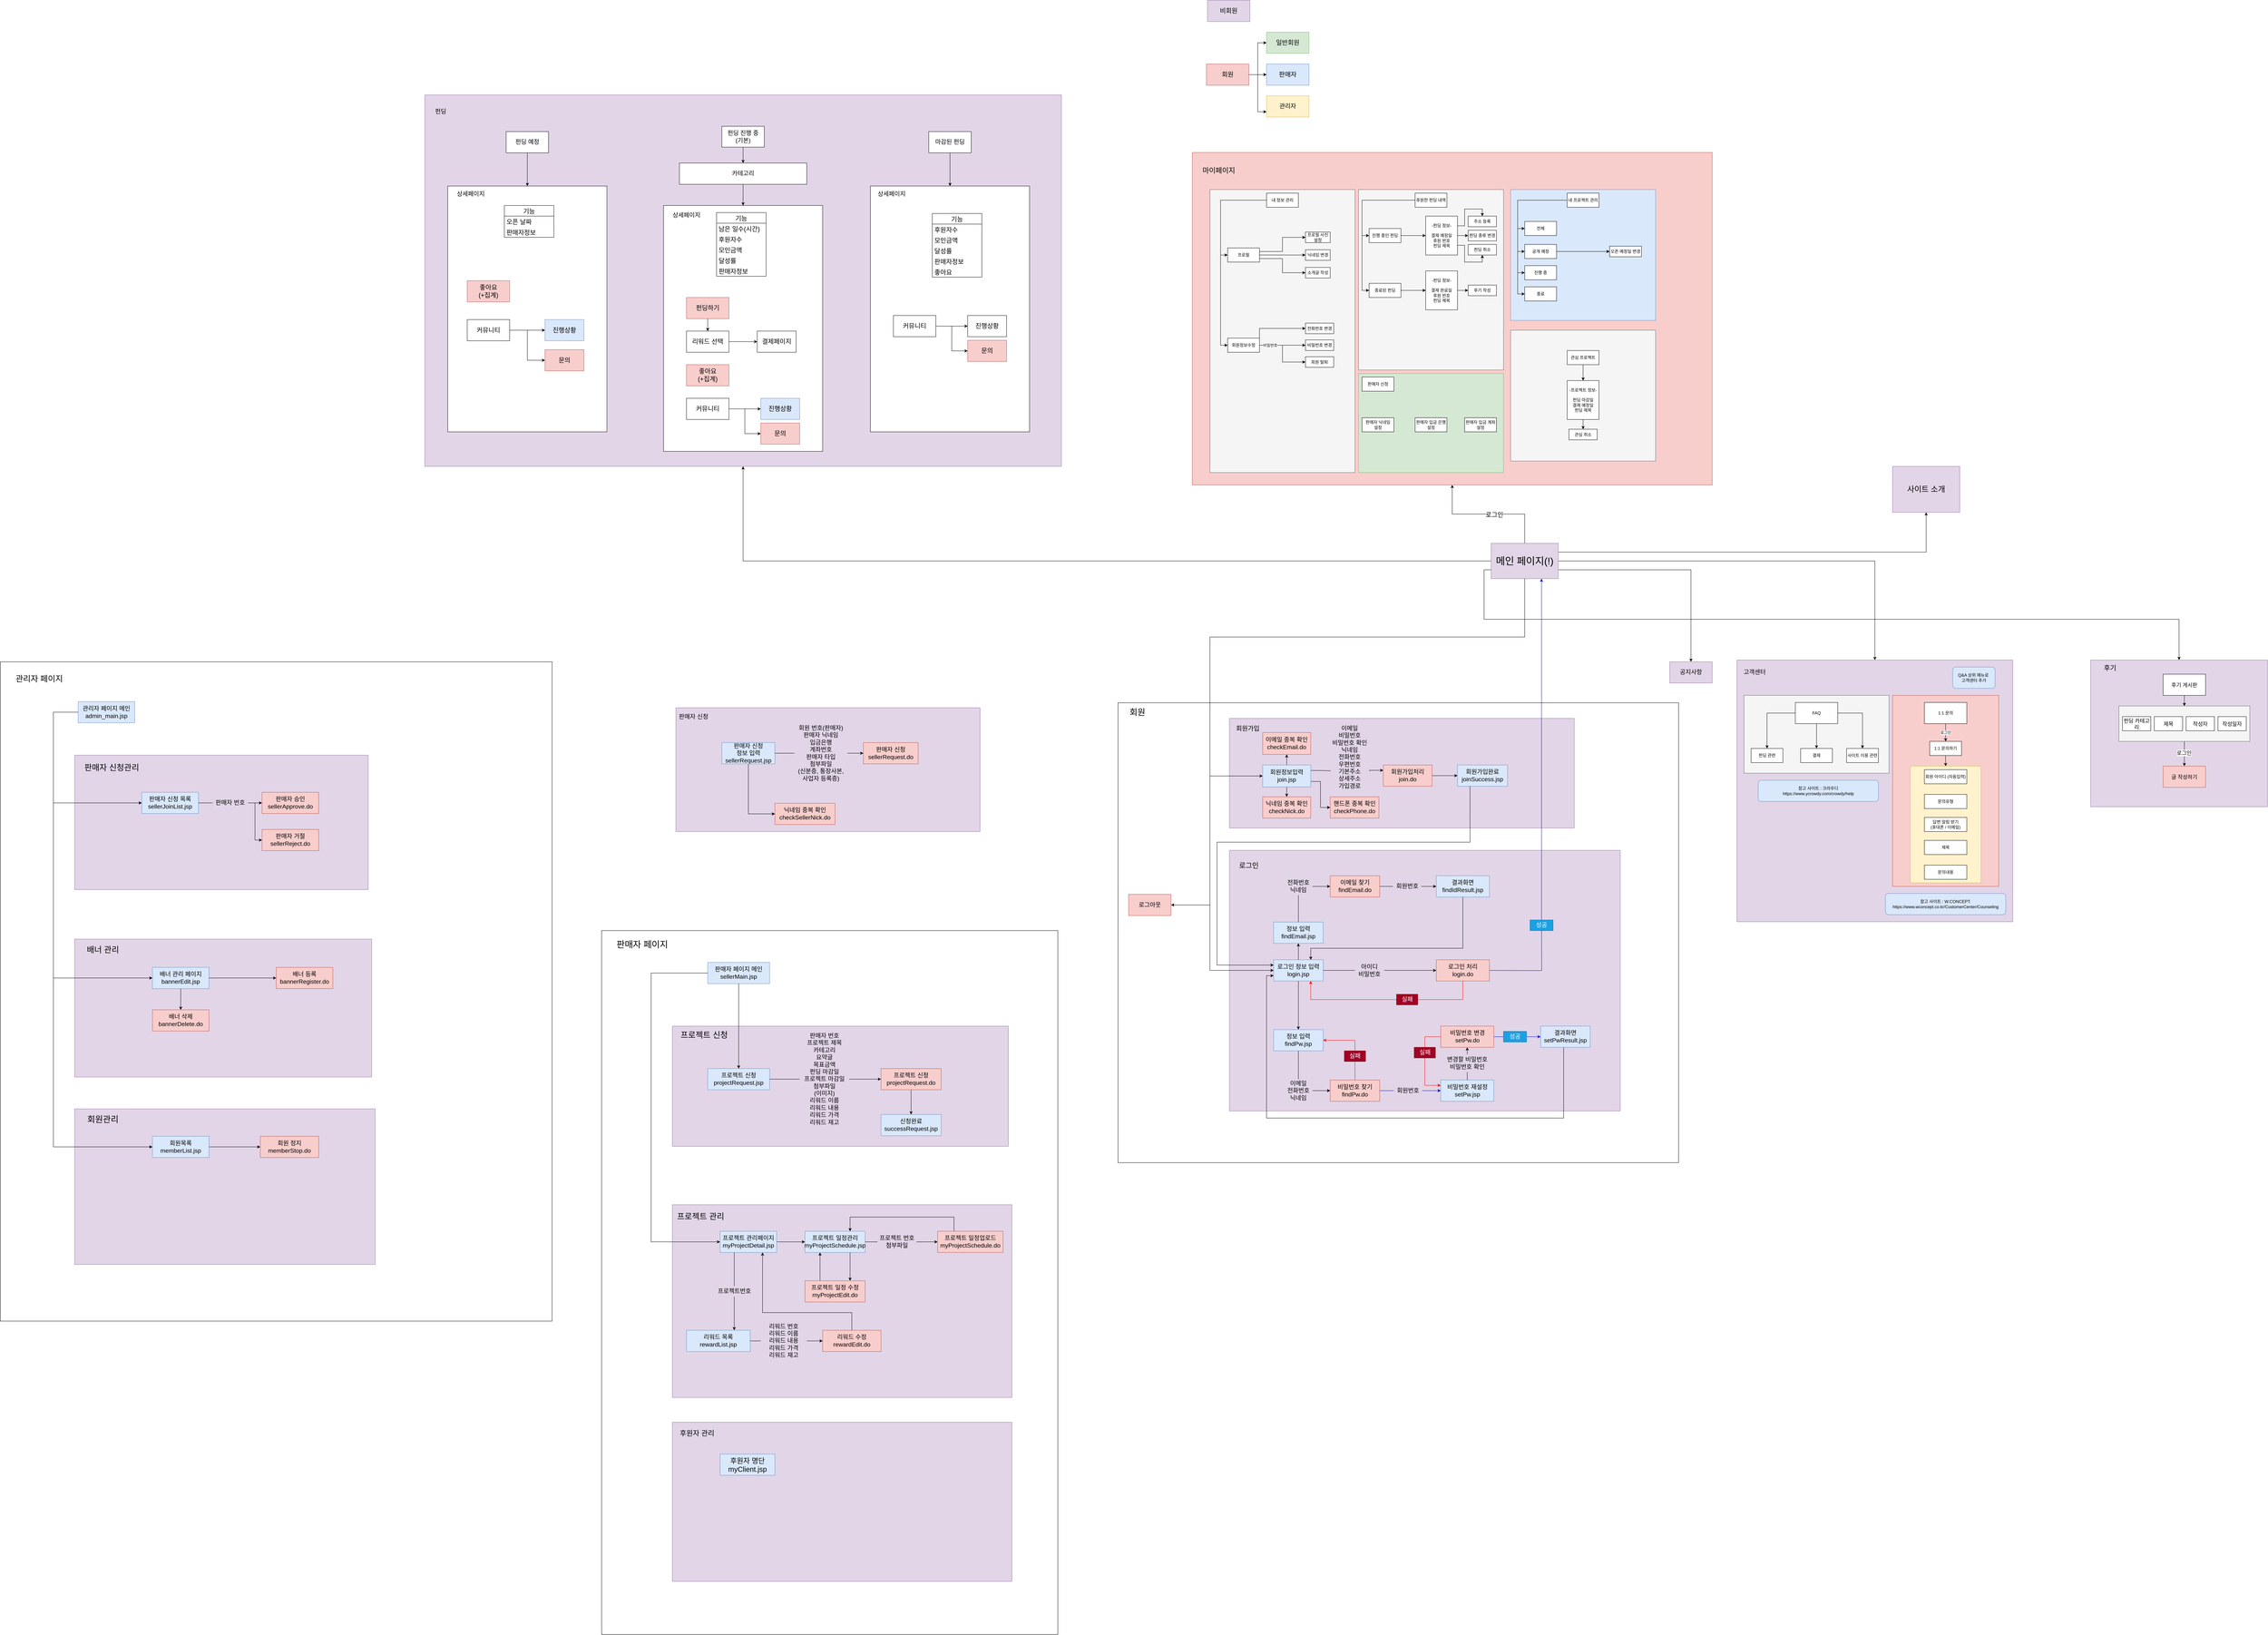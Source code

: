 <mxfile version="17.4.6" type="github">
  <diagram id="-pLTDzU2cRO3DMkPZ95w" name="Page-1">
    <mxGraphModel dx="9540" dy="4717" grid="1" gridSize="10" guides="1" tooltips="1" connect="1" arrows="1" fold="1" page="1" pageScale="1" pageWidth="1200" pageHeight="1920" math="0" shadow="0">
      <root>
        <mxCell id="0" />
        <mxCell id="1" parent="0" />
        <mxCell id="6pfbYYbsSuGDbfuHmB2l-293" value="" style="group" parent="1" vertex="1" connectable="0">
          <mxGeometry x="-1080" y="396" width="1585" height="1300" as="geometry" />
        </mxCell>
        <mxCell id="6pfbYYbsSuGDbfuHmB2l-197" value="" style="rounded=0;whiteSpace=wrap;html=1;" parent="6pfbYYbsSuGDbfuHmB2l-293" vertex="1">
          <mxGeometry width="1585" height="1300" as="geometry" />
        </mxCell>
        <mxCell id="6pfbYYbsSuGDbfuHmB2l-291" value="" style="group" parent="6pfbYYbsSuGDbfuHmB2l-293" vertex="1" connectable="0">
          <mxGeometry x="315" y="417" width="1105" height="757" as="geometry" />
        </mxCell>
        <mxCell id="6pfbYYbsSuGDbfuHmB2l-1" value="" style="rounded=0;whiteSpace=wrap;html=1;fillColor=#e1d5e7;strokeColor=#9673a6;" parent="6pfbYYbsSuGDbfuHmB2l-291" vertex="1">
          <mxGeometry width="1105" height="737" as="geometry" />
        </mxCell>
        <mxCell id="6pfbYYbsSuGDbfuHmB2l-72" value="이메일 찾기&lt;br&gt;findEmail.do" style="rounded=0;whiteSpace=wrap;html=1;fontSize=17;fillColor=#f8cecc;strokeColor=#b85450;" parent="6pfbYYbsSuGDbfuHmB2l-291" vertex="1">
          <mxGeometry x="285" y="72" width="140" height="60" as="geometry" />
        </mxCell>
        <mxCell id="6pfbYYbsSuGDbfuHmB2l-73" value="비밀번호 찾기&lt;br&gt;findPw.do" style="rounded=0;whiteSpace=wrap;html=1;fontSize=17;fillColor=#f8cecc;strokeColor=#b85450;" parent="6pfbYYbsSuGDbfuHmB2l-291" vertex="1">
          <mxGeometry x="285" y="649.5" width="140" height="60" as="geometry" />
        </mxCell>
        <mxCell id="6pfbYYbsSuGDbfuHmB2l-193" style="edgeStyle=orthogonalEdgeStyle;rounded=0;orthogonalLoop=1;jettySize=auto;html=1;exitX=0.5;exitY=1;exitDx=0;exitDy=0;" parent="6pfbYYbsSuGDbfuHmB2l-291" edge="1">
          <mxGeometry relative="1" as="geometry">
            <mxPoint x="135" y="57" as="sourcePoint" />
            <mxPoint x="135" y="57" as="targetPoint" />
          </mxGeometry>
        </mxCell>
        <mxCell id="6pfbYYbsSuGDbfuHmB2l-194" value="로그인" style="text;html=1;strokeColor=none;fillColor=none;align=center;verticalAlign=middle;whiteSpace=wrap;rounded=0;fontSize=20;" parent="6pfbYYbsSuGDbfuHmB2l-291" vertex="1">
          <mxGeometry x="15" y="27" width="80" height="30" as="geometry" />
        </mxCell>
        <mxCell id="6pfbYYbsSuGDbfuHmB2l-225" style="edgeStyle=orthogonalEdgeStyle;rounded=0;orthogonalLoop=1;jettySize=auto;html=1;exitX=1;exitY=0.5;exitDx=0;exitDy=0;entryX=0;entryY=0.5;entryDx=0;entryDy=0;fontSize=17;startArrow=none;" parent="6pfbYYbsSuGDbfuHmB2l-291" source="6pfbYYbsSuGDbfuHmB2l-227" target="6pfbYYbsSuGDbfuHmB2l-72" edge="1">
          <mxGeometry relative="1" as="geometry" />
        </mxCell>
        <mxCell id="6pfbYYbsSuGDbfuHmB2l-226" style="edgeStyle=orthogonalEdgeStyle;rounded=0;orthogonalLoop=1;jettySize=auto;html=1;exitX=1;exitY=0.5;exitDx=0;exitDy=0;entryX=0;entryY=0.5;entryDx=0;entryDy=0;fontSize=17;startArrow=none;" parent="6pfbYYbsSuGDbfuHmB2l-291" source="6pfbYYbsSuGDbfuHmB2l-235" target="6pfbYYbsSuGDbfuHmB2l-73" edge="1">
          <mxGeometry relative="1" as="geometry" />
        </mxCell>
        <mxCell id="6pfbYYbsSuGDbfuHmB2l-217" value="로그인 정보 입력&lt;br&gt;login.jsp" style="rounded=0;whiteSpace=wrap;html=1;fontSize=17;fillColor=#dae8fc;strokeColor=#6c8ebf;" parent="6pfbYYbsSuGDbfuHmB2l-291" vertex="1">
          <mxGeometry x="125" y="309.5" width="140" height="60" as="geometry" />
        </mxCell>
        <mxCell id="6pfbYYbsSuGDbfuHmB2l-218" value="비밀번호 재설정&lt;br&gt;setPw.jsp" style="rounded=0;whiteSpace=wrap;html=1;fontSize=17;fillColor=#dae8fc;strokeColor=#6c8ebf;" parent="6pfbYYbsSuGDbfuHmB2l-291" vertex="1">
          <mxGeometry x="597.5" y="649.5" width="150" height="60" as="geometry" />
        </mxCell>
        <mxCell id="6pfbYYbsSuGDbfuHmB2l-220" value="로그인 처리&lt;br&gt;login.do" style="rounded=0;whiteSpace=wrap;html=1;fontSize=17;fillColor=#f8cecc;strokeColor=#b85450;" parent="6pfbYYbsSuGDbfuHmB2l-291" vertex="1">
          <mxGeometry x="585" y="309.5" width="150" height="60" as="geometry" />
        </mxCell>
        <mxCell id="6pfbYYbsSuGDbfuHmB2l-223" value="아이디&lt;br&gt;비밀번호" style="text;html=1;align=center;verticalAlign=middle;whiteSpace=wrap;rounded=0;fontSize=17;" parent="6pfbYYbsSuGDbfuHmB2l-291" vertex="1">
          <mxGeometry x="355" y="309.5" width="82.24" height="60" as="geometry" />
        </mxCell>
        <mxCell id="6pfbYYbsSuGDbfuHmB2l-221" style="edgeStyle=orthogonalEdgeStyle;rounded=0;orthogonalLoop=1;jettySize=auto;html=1;exitX=1;exitY=0.5;exitDx=0;exitDy=0;entryX=0;entryY=0.5;entryDx=0;entryDy=0;fontSize=17;startArrow=none;" parent="6pfbYYbsSuGDbfuHmB2l-291" source="6pfbYYbsSuGDbfuHmB2l-223" target="6pfbYYbsSuGDbfuHmB2l-220" edge="1">
          <mxGeometry relative="1" as="geometry" />
        </mxCell>
        <mxCell id="6pfbYYbsSuGDbfuHmB2l-224" value="" style="edgeStyle=orthogonalEdgeStyle;rounded=0;orthogonalLoop=1;jettySize=auto;html=1;exitX=1;exitY=0.5;exitDx=0;exitDy=0;entryX=0;entryY=0.5;entryDx=0;entryDy=0;fontSize=17;endArrow=none;" parent="6pfbYYbsSuGDbfuHmB2l-291" source="6pfbYYbsSuGDbfuHmB2l-217" target="6pfbYYbsSuGDbfuHmB2l-223" edge="1">
          <mxGeometry relative="1" as="geometry">
            <mxPoint x="265" y="339.5" as="sourcePoint" />
            <mxPoint x="515" y="339.5" as="targetPoint" />
          </mxGeometry>
        </mxCell>
        <mxCell id="6pfbYYbsSuGDbfuHmB2l-227" value="전화번호&lt;br&gt;닉네임" style="text;html=1;align=center;verticalAlign=middle;whiteSpace=wrap;rounded=0;fontSize=17;" parent="6pfbYYbsSuGDbfuHmB2l-291" vertex="1">
          <mxGeometry x="155" y="77" width="80" height="50" as="geometry" />
        </mxCell>
        <mxCell id="6pfbYYbsSuGDbfuHmB2l-290" style="edgeStyle=orthogonalEdgeStyle;rounded=0;orthogonalLoop=1;jettySize=auto;html=1;exitX=0.5;exitY=1;exitDx=0;exitDy=0;entryX=0.75;entryY=0;entryDx=0;entryDy=0;fontSize=17;strokeColor=#000000;" parent="6pfbYYbsSuGDbfuHmB2l-291" source="6pfbYYbsSuGDbfuHmB2l-230" target="6pfbYYbsSuGDbfuHmB2l-217" edge="1">
          <mxGeometry relative="1" as="geometry">
            <Array as="points">
              <mxPoint x="660" y="277" />
              <mxPoint x="230" y="277" />
            </Array>
          </mxGeometry>
        </mxCell>
        <mxCell id="6pfbYYbsSuGDbfuHmB2l-230" value="결과화면&lt;br&gt;findIdResult.jsp" style="rounded=0;whiteSpace=wrap;html=1;fontSize=17;fillColor=#dae8fc;strokeColor=#6c8ebf;" parent="6pfbYYbsSuGDbfuHmB2l-291" vertex="1">
          <mxGeometry x="585" y="72" width="150" height="60" as="geometry" />
        </mxCell>
        <mxCell id="6pfbYYbsSuGDbfuHmB2l-233" value="회원번호" style="text;html=1;align=center;verticalAlign=middle;whiteSpace=wrap;rounded=0;fontSize=17;" parent="6pfbYYbsSuGDbfuHmB2l-291" vertex="1">
          <mxGeometry x="462.5" y="87" width="80" height="30" as="geometry" />
        </mxCell>
        <mxCell id="6pfbYYbsSuGDbfuHmB2l-231" style="edgeStyle=orthogonalEdgeStyle;rounded=0;orthogonalLoop=1;jettySize=auto;html=1;exitX=1;exitY=0.5;exitDx=0;exitDy=0;entryX=0;entryY=0.5;entryDx=0;entryDy=0;fontSize=17;startArrow=none;" parent="6pfbYYbsSuGDbfuHmB2l-291" source="6pfbYYbsSuGDbfuHmB2l-233" target="6pfbYYbsSuGDbfuHmB2l-230" edge="1">
          <mxGeometry relative="1" as="geometry" />
        </mxCell>
        <mxCell id="6pfbYYbsSuGDbfuHmB2l-234" value="" style="edgeStyle=orthogonalEdgeStyle;rounded=0;orthogonalLoop=1;jettySize=auto;html=1;exitX=1;exitY=0.5;exitDx=0;exitDy=0;entryX=0;entryY=0.5;entryDx=0;entryDy=0;fontSize=17;endArrow=none;" parent="6pfbYYbsSuGDbfuHmB2l-291" source="6pfbYYbsSuGDbfuHmB2l-72" target="6pfbYYbsSuGDbfuHmB2l-233" edge="1">
          <mxGeometry relative="1" as="geometry">
            <mxPoint x="425" y="102" as="sourcePoint" />
            <mxPoint x="515" y="102" as="targetPoint" />
          </mxGeometry>
        </mxCell>
        <mxCell id="6pfbYYbsSuGDbfuHmB2l-235" value="이메일&lt;br&gt;전화번호&lt;br&gt;닉네임" style="text;html=1;align=center;verticalAlign=middle;whiteSpace=wrap;rounded=0;fontSize=17;" parent="6pfbYYbsSuGDbfuHmB2l-291" vertex="1">
          <mxGeometry x="155" y="647" width="80" height="65" as="geometry" />
        </mxCell>
        <mxCell id="6pfbYYbsSuGDbfuHmB2l-243" value="회원번호" style="text;html=1;align=center;verticalAlign=middle;whiteSpace=wrap;rounded=0;fontSize=17;" parent="6pfbYYbsSuGDbfuHmB2l-291" vertex="1">
          <mxGeometry x="465" y="664.5" width="80" height="30" as="geometry" />
        </mxCell>
        <mxCell id="6pfbYYbsSuGDbfuHmB2l-242" style="edgeStyle=orthogonalEdgeStyle;rounded=0;orthogonalLoop=1;jettySize=auto;html=1;exitX=1;exitY=0.5;exitDx=0;exitDy=0;entryX=0;entryY=0.5;entryDx=0;entryDy=0;fontSize=17;startArrow=none;strokeColor=#0000FF;" parent="6pfbYYbsSuGDbfuHmB2l-291" source="6pfbYYbsSuGDbfuHmB2l-243" target="6pfbYYbsSuGDbfuHmB2l-218" edge="1">
          <mxGeometry relative="1" as="geometry" />
        </mxCell>
        <mxCell id="6pfbYYbsSuGDbfuHmB2l-244" value="" style="edgeStyle=orthogonalEdgeStyle;rounded=0;orthogonalLoop=1;jettySize=auto;html=1;exitX=1;exitY=0.5;exitDx=0;exitDy=0;entryX=0;entryY=0.5;entryDx=0;entryDy=0;fontSize=17;endArrow=none;strokeColor=#0000FF;" parent="6pfbYYbsSuGDbfuHmB2l-291" source="6pfbYYbsSuGDbfuHmB2l-73" target="6pfbYYbsSuGDbfuHmB2l-243" edge="1">
          <mxGeometry relative="1" as="geometry">
            <mxPoint x="425" y="679.5" as="sourcePoint" />
            <mxPoint x="515" y="679.5" as="targetPoint" />
          </mxGeometry>
        </mxCell>
        <mxCell id="6pfbYYbsSuGDbfuHmB2l-249" value="정보 입력&lt;br&gt;findEmail.jsp" style="rounded=0;whiteSpace=wrap;html=1;fontSize=17;fillColor=#dae8fc;strokeColor=#6c8ebf;" parent="6pfbYYbsSuGDbfuHmB2l-291" vertex="1">
          <mxGeometry x="125" y="203" width="140" height="60" as="geometry" />
        </mxCell>
        <mxCell id="6pfbYYbsSuGDbfuHmB2l-251" value="" style="endArrow=none;html=1;rounded=0;fontSize=17;exitX=0.5;exitY=0;exitDx=0;exitDy=0;entryX=0.5;entryY=1;entryDx=0;entryDy=0;" parent="6pfbYYbsSuGDbfuHmB2l-291" source="6pfbYYbsSuGDbfuHmB2l-249" target="6pfbYYbsSuGDbfuHmB2l-227" edge="1">
          <mxGeometry width="50" height="50" relative="1" as="geometry">
            <mxPoint x="485" y="247" as="sourcePoint" />
            <mxPoint x="535" y="197" as="targetPoint" />
            <Array as="points" />
          </mxGeometry>
        </mxCell>
        <mxCell id="6pfbYYbsSuGDbfuHmB2l-252" value="정보 입력&lt;br&gt;findPw.jsp" style="rounded=0;whiteSpace=wrap;html=1;fontSize=17;fillColor=#dae8fc;strokeColor=#6c8ebf;" parent="6pfbYYbsSuGDbfuHmB2l-291" vertex="1">
          <mxGeometry x="125" y="507" width="140" height="60" as="geometry" />
        </mxCell>
        <mxCell id="6pfbYYbsSuGDbfuHmB2l-253" style="edgeStyle=orthogonalEdgeStyle;rounded=0;orthogonalLoop=1;jettySize=auto;html=1;exitX=0.5;exitY=0;exitDx=0;exitDy=0;entryX=0.5;entryY=1;entryDx=0;entryDy=0;fontSize=17;" parent="6pfbYYbsSuGDbfuHmB2l-291" source="6pfbYYbsSuGDbfuHmB2l-217" target="6pfbYYbsSuGDbfuHmB2l-249" edge="1">
          <mxGeometry relative="1" as="geometry" />
        </mxCell>
        <mxCell id="6pfbYYbsSuGDbfuHmB2l-258" value="" style="endArrow=none;html=1;rounded=0;fontSize=17;exitX=0.5;exitY=1;exitDx=0;exitDy=0;entryX=0.5;entryY=0;entryDx=0;entryDy=0;" parent="6pfbYYbsSuGDbfuHmB2l-291" source="6pfbYYbsSuGDbfuHmB2l-252" target="6pfbYYbsSuGDbfuHmB2l-235" edge="1">
          <mxGeometry width="50" height="50" relative="1" as="geometry">
            <mxPoint x="485" y="307" as="sourcePoint" />
            <mxPoint x="535" y="257" as="targetPoint" />
          </mxGeometry>
        </mxCell>
        <mxCell id="6pfbYYbsSuGDbfuHmB2l-259" value="성공" style="text;html=1;strokeColor=#006EAF;fillColor=#1ba1e2;align=center;verticalAlign=middle;whiteSpace=wrap;rounded=0;fontSize=17;fontColor=#ffffff;" parent="6pfbYYbsSuGDbfuHmB2l-291" vertex="1">
          <mxGeometry x="850" y="197" width="65" height="30" as="geometry" />
        </mxCell>
        <mxCell id="6pfbYYbsSuGDbfuHmB2l-263" value="" style="endArrow=none;html=1;rounded=0;fontSize=17;strokeColor=#0000FF;exitX=1;exitY=0.5;exitDx=0;exitDy=0;entryX=0.5;entryY=1;entryDx=0;entryDy=0;" parent="6pfbYYbsSuGDbfuHmB2l-291" source="6pfbYYbsSuGDbfuHmB2l-220" target="6pfbYYbsSuGDbfuHmB2l-259" edge="1">
          <mxGeometry width="50" height="50" relative="1" as="geometry">
            <mxPoint x="485" y="-53" as="sourcePoint" />
            <mxPoint x="535" y="-103" as="targetPoint" />
            <Array as="points">
              <mxPoint x="883" y="340" />
            </Array>
          </mxGeometry>
        </mxCell>
        <mxCell id="6pfbYYbsSuGDbfuHmB2l-268" style="edgeStyle=orthogonalEdgeStyle;rounded=0;orthogonalLoop=1;jettySize=auto;html=1;exitX=0;exitY=0.5;exitDx=0;exitDy=0;entryX=0.75;entryY=1;entryDx=0;entryDy=0;fontSize=17;strokeColor=#FF0000;" parent="6pfbYYbsSuGDbfuHmB2l-291" source="6pfbYYbsSuGDbfuHmB2l-265" target="6pfbYYbsSuGDbfuHmB2l-217" edge="1">
          <mxGeometry relative="1" as="geometry" />
        </mxCell>
        <mxCell id="6pfbYYbsSuGDbfuHmB2l-265" value="실패" style="text;html=1;strokeColor=#6F0000;fillColor=#a20025;align=center;verticalAlign=middle;whiteSpace=wrap;rounded=0;fontSize=17;fontColor=#ffffff;" parent="6pfbYYbsSuGDbfuHmB2l-291" vertex="1">
          <mxGeometry x="472.5" y="407" width="60" height="30" as="geometry" />
        </mxCell>
        <mxCell id="6pfbYYbsSuGDbfuHmB2l-267" value="" style="edgeStyle=orthogonalEdgeStyle;rounded=0;orthogonalLoop=1;jettySize=auto;html=1;exitX=0.5;exitY=1;exitDx=0;exitDy=0;entryX=1;entryY=0.5;entryDx=0;entryDy=0;fontSize=17;strokeColor=#FF0000;endArrow=none;" parent="6pfbYYbsSuGDbfuHmB2l-291" source="6pfbYYbsSuGDbfuHmB2l-220" target="6pfbYYbsSuGDbfuHmB2l-265" edge="1">
          <mxGeometry relative="1" as="geometry">
            <mxPoint x="660" y="369.5" as="sourcePoint" />
            <mxPoint x="230" y="369.5" as="targetPoint" />
            <Array as="points" />
          </mxGeometry>
        </mxCell>
        <mxCell id="6pfbYYbsSuGDbfuHmB2l-271" style="edgeStyle=orthogonalEdgeStyle;rounded=0;orthogonalLoop=1;jettySize=auto;html=1;exitX=0.5;exitY=1;exitDx=0;exitDy=0;entryX=0;entryY=0.75;entryDx=0;entryDy=0;fontSize=17;strokeColor=#000000;" parent="6pfbYYbsSuGDbfuHmB2l-291" source="6pfbYYbsSuGDbfuHmB2l-269" target="6pfbYYbsSuGDbfuHmB2l-217" edge="1">
          <mxGeometry relative="1" as="geometry">
            <Array as="points">
              <mxPoint x="945" y="757" />
              <mxPoint x="105" y="757" />
              <mxPoint x="105" y="354" />
            </Array>
          </mxGeometry>
        </mxCell>
        <mxCell id="6pfbYYbsSuGDbfuHmB2l-269" value="결과화면&lt;br&gt;setPwResult.jsp" style="rounded=0;whiteSpace=wrap;html=1;fontSize=17;fillColor=#dae8fc;strokeColor=#6c8ebf;" parent="6pfbYYbsSuGDbfuHmB2l-291" vertex="1">
          <mxGeometry x="880" y="497" width="140" height="60" as="geometry" />
        </mxCell>
        <mxCell id="6pfbYYbsSuGDbfuHmB2l-273" value="실패" style="text;html=1;strokeColor=#6F0000;fillColor=#a20025;align=center;verticalAlign=middle;whiteSpace=wrap;rounded=0;fontSize=17;fontColor=#ffffff;" parent="6pfbYYbsSuGDbfuHmB2l-291" vertex="1">
          <mxGeometry x="325" y="567" width="60" height="30" as="geometry" />
        </mxCell>
        <mxCell id="6pfbYYbsSuGDbfuHmB2l-274" value="" style="edgeStyle=orthogonalEdgeStyle;rounded=0;orthogonalLoop=1;jettySize=auto;html=1;exitX=0.5;exitY=0;exitDx=0;exitDy=0;entryX=0.5;entryY=1;entryDx=0;entryDy=0;fontSize=17;strokeColor=#FF0000;endArrow=none;" parent="6pfbYYbsSuGDbfuHmB2l-291" source="6pfbYYbsSuGDbfuHmB2l-73" target="6pfbYYbsSuGDbfuHmB2l-273" edge="1">
          <mxGeometry relative="1" as="geometry">
            <mxPoint x="355" y="649.5" as="sourcePoint" />
            <mxPoint x="265" y="537" as="targetPoint" />
          </mxGeometry>
        </mxCell>
        <mxCell id="6pfbYYbsSuGDbfuHmB2l-276" style="edgeStyle=orthogonalEdgeStyle;rounded=0;orthogonalLoop=1;jettySize=auto;html=1;exitX=1;exitY=0.5;exitDx=0;exitDy=0;entryX=0;entryY=0.5;entryDx=0;entryDy=0;fontSize=17;strokeColor=#0000FF;startArrow=none;" parent="6pfbYYbsSuGDbfuHmB2l-291" source="6pfbYYbsSuGDbfuHmB2l-287" target="6pfbYYbsSuGDbfuHmB2l-269" edge="1">
          <mxGeometry relative="1" as="geometry" />
        </mxCell>
        <mxCell id="6pfbYYbsSuGDbfuHmB2l-283" style="edgeStyle=orthogonalEdgeStyle;rounded=0;orthogonalLoop=1;jettySize=auto;html=1;exitX=0.5;exitY=1;exitDx=0;exitDy=0;entryX=0;entryY=0.25;entryDx=0;entryDy=0;fontSize=17;strokeColor=#FF0000;startArrow=none;" parent="6pfbYYbsSuGDbfuHmB2l-291" source="6pfbYYbsSuGDbfuHmB2l-285" target="6pfbYYbsSuGDbfuHmB2l-218" edge="1">
          <mxGeometry relative="1" as="geometry" />
        </mxCell>
        <mxCell id="6pfbYYbsSuGDbfuHmB2l-275" value="비밀번호 변경&lt;br&gt;setPw.do" style="rounded=0;whiteSpace=wrap;html=1;fontSize=17;fillColor=#f8cecc;strokeColor=#b85450;" parent="6pfbYYbsSuGDbfuHmB2l-291" vertex="1">
          <mxGeometry x="597.5" y="497" width="150" height="60" as="geometry" />
        </mxCell>
        <mxCell id="6pfbYYbsSuGDbfuHmB2l-282" style="edgeStyle=orthogonalEdgeStyle;rounded=0;orthogonalLoop=1;jettySize=auto;html=1;exitX=0.5;exitY=0;exitDx=0;exitDy=0;entryX=0.5;entryY=1;entryDx=0;entryDy=0;fontSize=17;strokeColor=#000000;" parent="6pfbYYbsSuGDbfuHmB2l-291" source="6pfbYYbsSuGDbfuHmB2l-278" target="6pfbYYbsSuGDbfuHmB2l-275" edge="1">
          <mxGeometry relative="1" as="geometry" />
        </mxCell>
        <mxCell id="6pfbYYbsSuGDbfuHmB2l-278" value="변경할 비밀번호&lt;br&gt;비밀번호 확인" style="text;html=1;align=center;verticalAlign=middle;whiteSpace=wrap;rounded=0;fontSize=17;" parent="6pfbYYbsSuGDbfuHmB2l-291" vertex="1">
          <mxGeometry x="595" y="577" width="155" height="50" as="geometry" />
        </mxCell>
        <mxCell id="6pfbYYbsSuGDbfuHmB2l-281" value="" style="endArrow=none;html=1;rounded=0;fontSize=17;strokeColor=#000000;exitX=0.5;exitY=0;exitDx=0;exitDy=0;entryX=0.5;entryY=1;entryDx=0;entryDy=0;" parent="6pfbYYbsSuGDbfuHmB2l-291" source="6pfbYYbsSuGDbfuHmB2l-218" target="6pfbYYbsSuGDbfuHmB2l-278" edge="1">
          <mxGeometry width="50" height="50" relative="1" as="geometry">
            <mxPoint x="497.5" y="247" as="sourcePoint" />
            <mxPoint x="667.5" y="617" as="targetPoint" />
          </mxGeometry>
        </mxCell>
        <mxCell id="6pfbYYbsSuGDbfuHmB2l-285" value="실패" style="text;html=1;strokeColor=#6F0000;fillColor=#a20025;align=center;verticalAlign=middle;whiteSpace=wrap;rounded=0;fontSize=17;fontColor=#ffffff;" parent="6pfbYYbsSuGDbfuHmB2l-291" vertex="1">
          <mxGeometry x="522.5" y="557" width="60" height="30" as="geometry" />
        </mxCell>
        <mxCell id="6pfbYYbsSuGDbfuHmB2l-286" value="" style="edgeStyle=orthogonalEdgeStyle;rounded=0;orthogonalLoop=1;jettySize=auto;html=1;exitX=0;exitY=0.5;exitDx=0;exitDy=0;entryX=0.5;entryY=0;entryDx=0;entryDy=0;fontSize=17;strokeColor=#FF0000;endArrow=none;" parent="6pfbYYbsSuGDbfuHmB2l-291" source="6pfbYYbsSuGDbfuHmB2l-275" target="6pfbYYbsSuGDbfuHmB2l-285" edge="1">
          <mxGeometry relative="1" as="geometry">
            <mxPoint x="585" y="512" as="sourcePoint" />
            <mxPoint x="585" y="664.5" as="targetPoint" />
          </mxGeometry>
        </mxCell>
        <mxCell id="6pfbYYbsSuGDbfuHmB2l-287" value="성공" style="text;html=1;strokeColor=#006EAF;fillColor=#1ba1e2;align=center;verticalAlign=middle;whiteSpace=wrap;rounded=0;fontSize=17;fontColor=#ffffff;" parent="6pfbYYbsSuGDbfuHmB2l-291" vertex="1">
          <mxGeometry x="775" y="512" width="65" height="30" as="geometry" />
        </mxCell>
        <mxCell id="6pfbYYbsSuGDbfuHmB2l-289" value="" style="endArrow=none;html=1;rounded=0;fontSize=17;strokeColor=#0000FF;exitX=1;exitY=0.5;exitDx=0;exitDy=0;entryX=0;entryY=0.5;entryDx=0;entryDy=0;" parent="6pfbYYbsSuGDbfuHmB2l-291" source="6pfbYYbsSuGDbfuHmB2l-275" target="6pfbYYbsSuGDbfuHmB2l-287" edge="1">
          <mxGeometry width="50" height="50" relative="1" as="geometry">
            <mxPoint x="505" y="247" as="sourcePoint" />
            <mxPoint x="555" y="197" as="targetPoint" />
          </mxGeometry>
        </mxCell>
        <mxCell id="6pfbYYbsSuGDbfuHmB2l-254" style="edgeStyle=orthogonalEdgeStyle;rounded=0;orthogonalLoop=1;jettySize=auto;html=1;exitX=0.5;exitY=1;exitDx=0;exitDy=0;entryX=0.5;entryY=0;entryDx=0;entryDy=0;fontSize=17;" parent="6pfbYYbsSuGDbfuHmB2l-291" source="6pfbYYbsSuGDbfuHmB2l-217" target="6pfbYYbsSuGDbfuHmB2l-252" edge="1">
          <mxGeometry relative="1" as="geometry" />
        </mxCell>
        <mxCell id="6pfbYYbsSuGDbfuHmB2l-272" style="edgeStyle=orthogonalEdgeStyle;rounded=0;orthogonalLoop=1;jettySize=auto;html=1;exitX=0.5;exitY=0;exitDx=0;exitDy=0;entryX=1;entryY=0.5;entryDx=0;entryDy=0;fontSize=17;strokeColor=#FF0000;startArrow=none;" parent="6pfbYYbsSuGDbfuHmB2l-291" source="6pfbYYbsSuGDbfuHmB2l-273" target="6pfbYYbsSuGDbfuHmB2l-252" edge="1">
          <mxGeometry relative="1" as="geometry" />
        </mxCell>
        <mxCell id="6pfbYYbsSuGDbfuHmB2l-199" value="" style="group;rotation=0;fontSize=12;fillColor=#f8cecc;strokeColor=#b85450;" parent="6pfbYYbsSuGDbfuHmB2l-293" vertex="1" connectable="0">
          <mxGeometry x="315" y="44" width="975" height="310" as="geometry" />
        </mxCell>
        <mxCell id="6pfbYYbsSuGDbfuHmB2l-22" value="" style="rounded=0;whiteSpace=wrap;html=1;fillColor=#e1d5e7;strokeColor=#9673a6;" parent="6pfbYYbsSuGDbfuHmB2l-199" vertex="1">
          <mxGeometry width="975" height="310" as="geometry" />
        </mxCell>
        <mxCell id="6pfbYYbsSuGDbfuHmB2l-110" value="회원가입" style="text;html=1;strokeColor=none;fillColor=none;align=center;verticalAlign=middle;whiteSpace=wrap;rounded=0;fontSize=18;" parent="6pfbYYbsSuGDbfuHmB2l-199" vertex="1">
          <mxGeometry x="8.553" y="10.005" width="85.526" height="38.75" as="geometry" />
        </mxCell>
        <mxCell id="6pfbYYbsSuGDbfuHmB2l-202" style="edgeStyle=orthogonalEdgeStyle;rounded=0;orthogonalLoop=1;jettySize=auto;html=1;exitX=0.5;exitY=0;exitDx=0;exitDy=0;entryX=0.5;entryY=1;entryDx=0;entryDy=0;fontSize=17;" parent="6pfbYYbsSuGDbfuHmB2l-199" source="6pfbYYbsSuGDbfuHmB2l-200" target="6pfbYYbsSuGDbfuHmB2l-201" edge="1">
          <mxGeometry relative="1" as="geometry" />
        </mxCell>
        <mxCell id="6pfbYYbsSuGDbfuHmB2l-204" style="edgeStyle=orthogonalEdgeStyle;rounded=0;orthogonalLoop=1;jettySize=auto;html=1;exitX=0.5;exitY=1;exitDx=0;exitDy=0;entryX=0.5;entryY=0;entryDx=0;entryDy=0;fontSize=17;" parent="6pfbYYbsSuGDbfuHmB2l-199" source="6pfbYYbsSuGDbfuHmB2l-200" target="6pfbYYbsSuGDbfuHmB2l-203" edge="1">
          <mxGeometry relative="1" as="geometry" />
        </mxCell>
        <mxCell id="6pfbYYbsSuGDbfuHmB2l-206" style="edgeStyle=orthogonalEdgeStyle;rounded=0;orthogonalLoop=1;jettySize=auto;html=1;exitX=1;exitY=0.75;exitDx=0;exitDy=0;entryX=0;entryY=0.5;entryDx=0;entryDy=0;fontSize=17;" parent="6pfbYYbsSuGDbfuHmB2l-199" source="6pfbYYbsSuGDbfuHmB2l-200" target="6pfbYYbsSuGDbfuHmB2l-205" edge="1">
          <mxGeometry relative="1" as="geometry" />
        </mxCell>
        <mxCell id="6pfbYYbsSuGDbfuHmB2l-238" style="edgeStyle=orthogonalEdgeStyle;rounded=0;orthogonalLoop=1;jettySize=auto;html=1;exitX=1;exitY=0.25;exitDx=0;exitDy=0;entryX=0.013;entryY=0.691;entryDx=0;entryDy=0;fontSize=17;entryPerimeter=0;endArrow=none;endFill=0;" parent="6pfbYYbsSuGDbfuHmB2l-199" source="6pfbYYbsSuGDbfuHmB2l-200" target="6pfbYYbsSuGDbfuHmB2l-210" edge="1">
          <mxGeometry relative="1" as="geometry" />
        </mxCell>
        <mxCell id="6pfbYYbsSuGDbfuHmB2l-200" value="회원정보입력&lt;br&gt;join.jsp" style="rounded=0;whiteSpace=wrap;html=1;fontSize=17;fillColor=#dae8fc;strokeColor=#6c8ebf;" parent="6pfbYYbsSuGDbfuHmB2l-199" vertex="1">
          <mxGeometry x="94.08" y="131.87" width="135.92" height="62.08" as="geometry" />
        </mxCell>
        <mxCell id="6pfbYYbsSuGDbfuHmB2l-201" value="이메일 중복 확인&lt;br&gt;checkEmail.do" style="rounded=0;whiteSpace=wrap;html=1;fontSize=17;fillColor=#f8cecc;strokeColor=#b85450;" parent="6pfbYYbsSuGDbfuHmB2l-199" vertex="1">
          <mxGeometry x="94.08" y="40" width="135.92" height="61.88" as="geometry" />
        </mxCell>
        <mxCell id="6pfbYYbsSuGDbfuHmB2l-203" value="닉네임 중복 확인&lt;br&gt;checkNick.do" style="rounded=0;whiteSpace=wrap;html=1;fontSize=17;fillColor=#f8cecc;strokeColor=#b85450;" parent="6pfbYYbsSuGDbfuHmB2l-199" vertex="1">
          <mxGeometry x="94.08" y="221.87" width="135.92" height="60" as="geometry" />
        </mxCell>
        <mxCell id="6pfbYYbsSuGDbfuHmB2l-205" value="핸드폰 중복 확인&lt;br&gt;checkPhone.do" style="rounded=0;whiteSpace=wrap;html=1;fontSize=17;fillColor=#f8cecc;strokeColor=#b85450;" parent="6pfbYYbsSuGDbfuHmB2l-199" vertex="1">
          <mxGeometry x="285" y="221.87" width="137.76" height="60" as="geometry" />
        </mxCell>
        <mxCell id="6pfbYYbsSuGDbfuHmB2l-213" style="edgeStyle=orthogonalEdgeStyle;rounded=0;orthogonalLoop=1;jettySize=auto;html=1;exitX=1;exitY=0.5;exitDx=0;exitDy=0;entryX=0;entryY=0.5;entryDx=0;entryDy=0;fontSize=17;" parent="6pfbYYbsSuGDbfuHmB2l-199" source="6pfbYYbsSuGDbfuHmB2l-207" target="6pfbYYbsSuGDbfuHmB2l-212" edge="1">
          <mxGeometry relative="1" as="geometry" />
        </mxCell>
        <mxCell id="6pfbYYbsSuGDbfuHmB2l-207" value="회원가입처리&lt;br&gt;join.do" style="rounded=0;whiteSpace=wrap;html=1;fontSize=17;fillColor=#f8cecc;strokeColor=#b85450;" parent="6pfbYYbsSuGDbfuHmB2l-199" vertex="1">
          <mxGeometry x="435" y="131.87" width="138.03" height="60" as="geometry" />
        </mxCell>
        <mxCell id="6pfbYYbsSuGDbfuHmB2l-240" style="edgeStyle=orthogonalEdgeStyle;rounded=0;orthogonalLoop=1;jettySize=auto;html=1;exitX=1.013;exitY=0.698;exitDx=0;exitDy=0;entryX=0;entryY=0.25;entryDx=0;entryDy=0;fontSize=17;exitPerimeter=0;" parent="6pfbYYbsSuGDbfuHmB2l-199" source="6pfbYYbsSuGDbfuHmB2l-210" target="6pfbYYbsSuGDbfuHmB2l-207" edge="1">
          <mxGeometry relative="1" as="geometry">
            <Array as="points">
              <mxPoint x="396" y="147" />
            </Array>
          </mxGeometry>
        </mxCell>
        <mxCell id="6pfbYYbsSuGDbfuHmB2l-210" value="이메일&lt;br&gt;비밀번호&lt;br&gt;비밀번호 확인&lt;br&gt;닉네임&lt;br&gt;전화번호&lt;br&gt;우편번호&lt;br&gt;기본주소&lt;br&gt;상세주소&lt;br&gt;가입경로" style="text;html=1;align=center;verticalAlign=middle;whiteSpace=wrap;rounded=0;fontSize=17;" parent="6pfbYYbsSuGDbfuHmB2l-199" vertex="1">
          <mxGeometry x="285" y="10.01" width="110" height="200" as="geometry" />
        </mxCell>
        <mxCell id="6pfbYYbsSuGDbfuHmB2l-212" value="회원가입완료&lt;br&gt;joinSuccess.jsp" style="rounded=0;whiteSpace=wrap;html=1;fontSize=17;fillColor=#dae8fc;strokeColor=#6c8ebf;" parent="6pfbYYbsSuGDbfuHmB2l-199" vertex="1">
          <mxGeometry x="645" y="131.87" width="141.38" height="60" as="geometry" />
        </mxCell>
        <mxCell id="6pfbYYbsSuGDbfuHmB2l-184" value="&lt;font style=&quot;font-size: 17px&quot;&gt;로그아웃&lt;/font&gt;" style="rounded=0;whiteSpace=wrap;html=1;fillColor=#f8cecc;strokeColor=#b85450;" parent="6pfbYYbsSuGDbfuHmB2l-293" vertex="1">
          <mxGeometry x="30" y="541.5" width="120" height="60" as="geometry" />
        </mxCell>
        <mxCell id="6pfbYYbsSuGDbfuHmB2l-246" style="edgeStyle=orthogonalEdgeStyle;rounded=0;orthogonalLoop=1;jettySize=auto;html=1;exitX=0.25;exitY=1;exitDx=0;exitDy=0;entryX=0;entryY=0.25;entryDx=0;entryDy=0;fontSize=17;" parent="6pfbYYbsSuGDbfuHmB2l-293" source="6pfbYYbsSuGDbfuHmB2l-212" target="6pfbYYbsSuGDbfuHmB2l-217" edge="1">
          <mxGeometry relative="1" as="geometry">
            <Array as="points">
              <mxPoint x="995" y="394" />
              <mxPoint x="280" y="394" />
              <mxPoint x="280" y="741" />
            </Array>
          </mxGeometry>
        </mxCell>
        <mxCell id="6pfbYYbsSuGDbfuHmB2l-292" value="회원" style="text;html=1;strokeColor=none;fillColor=none;align=center;verticalAlign=middle;whiteSpace=wrap;rounded=0;fontSize=24;" parent="6pfbYYbsSuGDbfuHmB2l-293" vertex="1">
          <mxGeometry width="110" height="54" as="geometry" />
        </mxCell>
        <mxCell id="6pfbYYbsSuGDbfuHmB2l-2" value="" style="rounded=0;whiteSpace=wrap;html=1;fontSize=22;fillColor=#e1d5e7;strokeColor=#9673a6;" parent="1" vertex="1">
          <mxGeometry x="-3040" y="-1322.5" width="1800" height="1050" as="geometry" />
        </mxCell>
        <mxCell id="6pfbYYbsSuGDbfuHmB2l-3" value="" style="rounded=0;whiteSpace=wrap;html=1;fillColor=#f8cecc;strokeColor=#b85450;" parent="1" vertex="1">
          <mxGeometry x="-870" y="-1160" width="1470" height="940" as="geometry" />
        </mxCell>
        <mxCell id="6pfbYYbsSuGDbfuHmB2l-4" value="" style="rounded=0;whiteSpace=wrap;html=1;fontSize=18;" parent="1" vertex="1">
          <mxGeometry x="-2365" y="-1010" width="450" height="695" as="geometry" />
        </mxCell>
        <mxCell id="6pfbYYbsSuGDbfuHmB2l-5" style="edgeStyle=orthogonalEdgeStyle;rounded=0;orthogonalLoop=1;jettySize=auto;html=1;exitX=1;exitY=0.75;exitDx=0;exitDy=0;entryX=0.5;entryY=0;entryDx=0;entryDy=0;fontSize=19;" parent="1" source="6pfbYYbsSuGDbfuHmB2l-19" target="6pfbYYbsSuGDbfuHmB2l-21" edge="1">
          <mxGeometry relative="1" as="geometry" />
        </mxCell>
        <mxCell id="6pfbYYbsSuGDbfuHmB2l-6" style="edgeStyle=orthogonalEdgeStyle;rounded=0;orthogonalLoop=1;jettySize=auto;html=1;exitX=1;exitY=0.5;exitDx=0;exitDy=0;fontSize=17;" parent="1" source="6pfbYYbsSuGDbfuHmB2l-19" target="6pfbYYbsSuGDbfuHmB2l-7" edge="1">
          <mxGeometry relative="1" as="geometry" />
        </mxCell>
        <mxCell id="6pfbYYbsSuGDbfuHmB2l-7" value="" style="rounded=0;whiteSpace=wrap;html=1;fontSize=19;fillColor=#e1d5e7;strokeColor=#9673a6;" parent="1" vertex="1">
          <mxGeometry x="670" y="275" width="780" height="740" as="geometry" />
        </mxCell>
        <mxCell id="6pfbYYbsSuGDbfuHmB2l-8" value="리워드 선택" style="rounded=0;whiteSpace=wrap;html=1;fontSize=18;" parent="1" vertex="1">
          <mxGeometry x="-2300" y="-655" width="120" height="60" as="geometry" />
        </mxCell>
        <mxCell id="6pfbYYbsSuGDbfuHmB2l-10" style="edgeStyle=orthogonalEdgeStyle;rounded=0;orthogonalLoop=1;jettySize=auto;html=1;exitX=1;exitY=0.5;exitDx=0;exitDy=0;" parent="1" source="6pfbYYbsSuGDbfuHmB2l-12" target="6pfbYYbsSuGDbfuHmB2l-144" edge="1">
          <mxGeometry relative="1" as="geometry" />
        </mxCell>
        <mxCell id="6pfbYYbsSuGDbfuHmB2l-11" style="edgeStyle=orthogonalEdgeStyle;rounded=0;orthogonalLoop=1;jettySize=auto;html=1;exitX=1;exitY=0.5;exitDx=0;exitDy=0;entryX=0;entryY=0.5;entryDx=0;entryDy=0;" parent="1" source="6pfbYYbsSuGDbfuHmB2l-12" target="6pfbYYbsSuGDbfuHmB2l-145" edge="1">
          <mxGeometry relative="1" as="geometry" />
        </mxCell>
        <mxCell id="6pfbYYbsSuGDbfuHmB2l-12" value="커뮤니티" style="rounded=0;whiteSpace=wrap;html=1;fontSize=18;" parent="1" vertex="1">
          <mxGeometry x="-2300" y="-465" width="120" height="60" as="geometry" />
        </mxCell>
        <mxCell id="6pfbYYbsSuGDbfuHmB2l-13" style="edgeStyle=orthogonalEdgeStyle;rounded=0;orthogonalLoop=1;jettySize=auto;html=1;exitX=0.5;exitY=0;exitDx=0;exitDy=0;" parent="1" source="6pfbYYbsSuGDbfuHmB2l-19" target="6pfbYYbsSuGDbfuHmB2l-3" edge="1">
          <mxGeometry relative="1" as="geometry" />
        </mxCell>
        <mxCell id="6pfbYYbsSuGDbfuHmB2l-14" value="로그인" style="edgeLabel;html=1;align=center;verticalAlign=middle;resizable=0;points=[];fontSize=18;" parent="6pfbYYbsSuGDbfuHmB2l-13" connectable="0" vertex="1">
          <mxGeometry x="-0.089" y="1" relative="1" as="geometry">
            <mxPoint y="1" as="offset" />
          </mxGeometry>
        </mxCell>
        <mxCell id="6pfbYYbsSuGDbfuHmB2l-16" style="edgeStyle=orthogonalEdgeStyle;rounded=0;orthogonalLoop=1;jettySize=auto;html=1;exitX=1;exitY=0.25;exitDx=0;exitDy=0;entryX=0.5;entryY=1;entryDx=0;entryDy=0;fontSize=17;" parent="1" source="6pfbYYbsSuGDbfuHmB2l-19" target="6pfbYYbsSuGDbfuHmB2l-109" edge="1">
          <mxGeometry relative="1" as="geometry" />
        </mxCell>
        <mxCell id="6pfbYYbsSuGDbfuHmB2l-17" style="edgeStyle=orthogonalEdgeStyle;rounded=0;orthogonalLoop=1;jettySize=auto;html=1;exitX=0;exitY=0.5;exitDx=0;exitDy=0;entryX=0.5;entryY=1;entryDx=0;entryDy=0;fontSize=18;" parent="1" source="6pfbYYbsSuGDbfuHmB2l-19" target="6pfbYYbsSuGDbfuHmB2l-2" edge="1">
          <mxGeometry relative="1" as="geometry">
            <Array as="points">
              <mxPoint x="-2140" y="-5" />
            </Array>
          </mxGeometry>
        </mxCell>
        <mxCell id="6pfbYYbsSuGDbfuHmB2l-18" style="edgeStyle=orthogonalEdgeStyle;rounded=0;orthogonalLoop=1;jettySize=auto;html=1;exitX=0.5;exitY=1;exitDx=0;exitDy=0;fontSize=15;entryX=1;entryY=0.5;entryDx=0;entryDy=0;" parent="1" source="6pfbYYbsSuGDbfuHmB2l-19" target="6pfbYYbsSuGDbfuHmB2l-184" edge="1">
          <mxGeometry relative="1" as="geometry">
            <Array as="points">
              <mxPoint x="70" y="210" />
              <mxPoint x="-820" y="210" />
              <mxPoint x="-820" y="967" />
            </Array>
          </mxGeometry>
        </mxCell>
        <mxCell id="6pfbYYbsSuGDbfuHmB2l-248" style="edgeStyle=orthogonalEdgeStyle;rounded=0;orthogonalLoop=1;jettySize=auto;html=1;exitX=0.5;exitY=1;exitDx=0;exitDy=0;entryX=0;entryY=0.5;entryDx=0;entryDy=0;fontSize=17;" parent="1" source="6pfbYYbsSuGDbfuHmB2l-19" target="6pfbYYbsSuGDbfuHmB2l-217" edge="1">
          <mxGeometry relative="1" as="geometry">
            <Array as="points">
              <mxPoint x="70" y="210" />
              <mxPoint x="-820" y="210" />
              <mxPoint x="-820" y="1152" />
            </Array>
          </mxGeometry>
        </mxCell>
        <mxCell id="6pfbYYbsSuGDbfuHmB2l-19" value="&lt;font style=&quot;font-size: 28px&quot;&gt;메인 페이지(!)&lt;/font&gt;" style="rounded=0;whiteSpace=wrap;html=1;fillColor=#e1d5e7;strokeColor=#9673a6;" parent="1" vertex="1">
          <mxGeometry x="-25" y="-55" width="190" height="100" as="geometry" />
        </mxCell>
        <mxCell id="6pfbYYbsSuGDbfuHmB2l-20" value="" style="rounded=0;whiteSpace=wrap;html=1;fontSize=15;fillColor=#e1d5e7;strokeColor=#9673a6;" parent="1" vertex="1">
          <mxGeometry x="1670" y="275" width="500" height="415" as="geometry" />
        </mxCell>
        <mxCell id="6pfbYYbsSuGDbfuHmB2l-21" value="&lt;font style=&quot;font-size: 17px&quot;&gt;공지사항&lt;/font&gt;" style="rounded=0;whiteSpace=wrap;html=1;fillColor=#e1d5e7;strokeColor=#9673a6;" parent="1" vertex="1">
          <mxGeometry x="480" y="280" width="120" height="60" as="geometry" />
        </mxCell>
        <mxCell id="6pfbYYbsSuGDbfuHmB2l-23" value="" style="rounded=0;whiteSpace=wrap;html=1;fillColor=#f5f5f5;fontColor=#333333;strokeColor=#666666;" parent="1" vertex="1">
          <mxGeometry x="-820" y="-1055" width="410" height="800" as="geometry" />
        </mxCell>
        <mxCell id="6pfbYYbsSuGDbfuHmB2l-24" style="edgeStyle=orthogonalEdgeStyle;rounded=0;orthogonalLoop=1;jettySize=auto;html=1;entryX=0;entryY=0.5;entryDx=0;entryDy=0;" parent="1" source="6pfbYYbsSuGDbfuHmB2l-26" target="6pfbYYbsSuGDbfuHmB2l-40" edge="1">
          <mxGeometry relative="1" as="geometry" />
        </mxCell>
        <mxCell id="6pfbYYbsSuGDbfuHmB2l-25" style="edgeStyle=orthogonalEdgeStyle;rounded=0;orthogonalLoop=1;jettySize=auto;html=1;exitX=0;exitY=0.5;exitDx=0;exitDy=0;entryX=0;entryY=0.5;entryDx=0;entryDy=0;" parent="1" source="6pfbYYbsSuGDbfuHmB2l-26" target="6pfbYYbsSuGDbfuHmB2l-45" edge="1">
          <mxGeometry relative="1" as="geometry" />
        </mxCell>
        <mxCell id="6pfbYYbsSuGDbfuHmB2l-26" value="내 정보 관리" style="rounded=0;whiteSpace=wrap;html=1;" parent="1" vertex="1">
          <mxGeometry x="-660" y="-1045" width="90" height="40" as="geometry" />
        </mxCell>
        <mxCell id="6pfbYYbsSuGDbfuHmB2l-27" value="" style="rounded=0;whiteSpace=wrap;html=1;fillColor=#f5f5f5;fontColor=#333333;strokeColor=#666666;" parent="1" vertex="1">
          <mxGeometry x="-400" y="-1055" width="410" height="510" as="geometry" />
        </mxCell>
        <mxCell id="6pfbYYbsSuGDbfuHmB2l-28" style="edgeStyle=orthogonalEdgeStyle;rounded=0;orthogonalLoop=1;jettySize=auto;html=1;exitX=0;exitY=0.5;exitDx=0;exitDy=0;entryX=0;entryY=0.5;entryDx=0;entryDy=0;" parent="1" source="6pfbYYbsSuGDbfuHmB2l-30" target="6pfbYYbsSuGDbfuHmB2l-52" edge="1">
          <mxGeometry relative="1" as="geometry" />
        </mxCell>
        <mxCell id="6pfbYYbsSuGDbfuHmB2l-29" style="edgeStyle=orthogonalEdgeStyle;rounded=0;orthogonalLoop=1;jettySize=auto;html=1;exitX=0;exitY=0.5;exitDx=0;exitDy=0;entryX=0;entryY=0.5;entryDx=0;entryDy=0;" parent="1" source="6pfbYYbsSuGDbfuHmB2l-30" target="6pfbYYbsSuGDbfuHmB2l-54" edge="1">
          <mxGeometry relative="1" as="geometry" />
        </mxCell>
        <mxCell id="6pfbYYbsSuGDbfuHmB2l-30" value="후원한 펀딩 내역" style="rounded=0;whiteSpace=wrap;html=1;" parent="1" vertex="1">
          <mxGeometry x="-240" y="-1045" width="90" height="40" as="geometry" />
        </mxCell>
        <mxCell id="6pfbYYbsSuGDbfuHmB2l-31" value="" style="rounded=0;whiteSpace=wrap;html=1;fillColor=#dae8fc;strokeColor=#6c8ebf;" parent="1" vertex="1">
          <mxGeometry x="30" y="-1055" width="410" height="370" as="geometry" />
        </mxCell>
        <mxCell id="6pfbYYbsSuGDbfuHmB2l-32" style="edgeStyle=orthogonalEdgeStyle;rounded=0;orthogonalLoop=1;jettySize=auto;html=1;exitX=0;exitY=0.5;exitDx=0;exitDy=0;entryX=0;entryY=0.5;entryDx=0;entryDy=0;" parent="1" source="6pfbYYbsSuGDbfuHmB2l-36" target="6pfbYYbsSuGDbfuHmB2l-65" edge="1">
          <mxGeometry relative="1" as="geometry" />
        </mxCell>
        <mxCell id="6pfbYYbsSuGDbfuHmB2l-33" style="edgeStyle=orthogonalEdgeStyle;rounded=0;orthogonalLoop=1;jettySize=auto;html=1;exitX=0;exitY=0.5;exitDx=0;exitDy=0;entryX=0;entryY=0.5;entryDx=0;entryDy=0;" parent="1" source="6pfbYYbsSuGDbfuHmB2l-36" target="6pfbYYbsSuGDbfuHmB2l-67" edge="1">
          <mxGeometry relative="1" as="geometry" />
        </mxCell>
        <mxCell id="6pfbYYbsSuGDbfuHmB2l-34" style="edgeStyle=orthogonalEdgeStyle;rounded=0;orthogonalLoop=1;jettySize=auto;html=1;exitX=0;exitY=0.5;exitDx=0;exitDy=0;entryX=0;entryY=0.5;entryDx=0;entryDy=0;" parent="1" source="6pfbYYbsSuGDbfuHmB2l-36" target="6pfbYYbsSuGDbfuHmB2l-68" edge="1">
          <mxGeometry relative="1" as="geometry" />
        </mxCell>
        <mxCell id="6pfbYYbsSuGDbfuHmB2l-35" style="edgeStyle=orthogonalEdgeStyle;rounded=0;orthogonalLoop=1;jettySize=auto;html=1;exitX=0;exitY=0.5;exitDx=0;exitDy=0;entryX=0;entryY=0.5;entryDx=0;entryDy=0;" parent="1" source="6pfbYYbsSuGDbfuHmB2l-36" target="6pfbYYbsSuGDbfuHmB2l-69" edge="1">
          <mxGeometry relative="1" as="geometry" />
        </mxCell>
        <mxCell id="6pfbYYbsSuGDbfuHmB2l-36" value="내 프로젝트 관리" style="rounded=0;whiteSpace=wrap;html=1;" parent="1" vertex="1">
          <mxGeometry x="190" y="-1045" width="90" height="40" as="geometry" />
        </mxCell>
        <mxCell id="6pfbYYbsSuGDbfuHmB2l-37" style="edgeStyle=orthogonalEdgeStyle;rounded=0;orthogonalLoop=1;jettySize=auto;html=1;exitX=1;exitY=0.25;exitDx=0;exitDy=0;entryX=0;entryY=0.5;entryDx=0;entryDy=0;" parent="1" source="6pfbYYbsSuGDbfuHmB2l-40" target="6pfbYYbsSuGDbfuHmB2l-47" edge="1">
          <mxGeometry relative="1" as="geometry" />
        </mxCell>
        <mxCell id="6pfbYYbsSuGDbfuHmB2l-38" style="edgeStyle=orthogonalEdgeStyle;rounded=0;orthogonalLoop=1;jettySize=auto;html=1;exitX=1;exitY=0.5;exitDx=0;exitDy=0;entryX=0;entryY=0.5;entryDx=0;entryDy=0;" parent="1" source="6pfbYYbsSuGDbfuHmB2l-40" target="6pfbYYbsSuGDbfuHmB2l-46" edge="1">
          <mxGeometry relative="1" as="geometry" />
        </mxCell>
        <mxCell id="6pfbYYbsSuGDbfuHmB2l-39" style="edgeStyle=orthogonalEdgeStyle;rounded=0;orthogonalLoop=1;jettySize=auto;html=1;exitX=1;exitY=0.75;exitDx=0;exitDy=0;entryX=0;entryY=0.5;entryDx=0;entryDy=0;" parent="1" source="6pfbYYbsSuGDbfuHmB2l-40" target="6pfbYYbsSuGDbfuHmB2l-48" edge="1">
          <mxGeometry relative="1" as="geometry" />
        </mxCell>
        <mxCell id="6pfbYYbsSuGDbfuHmB2l-40" value="프로필" style="rounded=0;whiteSpace=wrap;html=1;" parent="1" vertex="1">
          <mxGeometry x="-770" y="-890" width="90" height="40" as="geometry" />
        </mxCell>
        <mxCell id="6pfbYYbsSuGDbfuHmB2l-41" style="edgeStyle=orthogonalEdgeStyle;rounded=0;orthogonalLoop=1;jettySize=auto;html=1;exitX=1;exitY=0.5;exitDx=0;exitDy=0;" parent="1" source="6pfbYYbsSuGDbfuHmB2l-45" target="6pfbYYbsSuGDbfuHmB2l-49" edge="1">
          <mxGeometry relative="1" as="geometry" />
        </mxCell>
        <mxCell id="6pfbYYbsSuGDbfuHmB2l-42" style="edgeStyle=orthogonalEdgeStyle;rounded=0;orthogonalLoop=1;jettySize=auto;html=1;exitX=1;exitY=0.5;exitDx=0;exitDy=0;entryX=0;entryY=0.5;entryDx=0;entryDy=0;" parent="1" source="6pfbYYbsSuGDbfuHmB2l-45" target="6pfbYYbsSuGDbfuHmB2l-50" edge="1">
          <mxGeometry relative="1" as="geometry" />
        </mxCell>
        <mxCell id="6pfbYYbsSuGDbfuHmB2l-43" value="비밀번호" style="edgeLabel;html=1;align=center;verticalAlign=middle;resizable=0;points=[];" parent="6pfbYYbsSuGDbfuHmB2l-42" connectable="0" vertex="1">
          <mxGeometry x="-0.786" y="-1" relative="1" as="geometry">
            <mxPoint x="11" y="-1" as="offset" />
          </mxGeometry>
        </mxCell>
        <mxCell id="6pfbYYbsSuGDbfuHmB2l-44" style="edgeStyle=orthogonalEdgeStyle;rounded=0;orthogonalLoop=1;jettySize=auto;html=1;exitX=1;exitY=0;exitDx=0;exitDy=0;entryX=0;entryY=0.5;entryDx=0;entryDy=0;" parent="1" source="6pfbYYbsSuGDbfuHmB2l-45" target="6pfbYYbsSuGDbfuHmB2l-195" edge="1">
          <mxGeometry relative="1" as="geometry" />
        </mxCell>
        <mxCell id="6pfbYYbsSuGDbfuHmB2l-45" value="회원정보수정" style="rounded=0;whiteSpace=wrap;html=1;" parent="1" vertex="1">
          <mxGeometry x="-770" y="-635" width="90" height="40" as="geometry" />
        </mxCell>
        <mxCell id="6pfbYYbsSuGDbfuHmB2l-46" value="닉네임 변경" style="rounded=0;whiteSpace=wrap;html=1;" parent="1" vertex="1">
          <mxGeometry x="-550" y="-885" width="70" height="30" as="geometry" />
        </mxCell>
        <mxCell id="6pfbYYbsSuGDbfuHmB2l-47" value="프로필 사진 설정" style="rounded=0;whiteSpace=wrap;html=1;" parent="1" vertex="1">
          <mxGeometry x="-550" y="-935" width="70" height="30" as="geometry" />
        </mxCell>
        <mxCell id="6pfbYYbsSuGDbfuHmB2l-48" value="소개글 작성" style="rounded=0;whiteSpace=wrap;html=1;" parent="1" vertex="1">
          <mxGeometry x="-550" y="-835" width="70" height="30" as="geometry" />
        </mxCell>
        <mxCell id="6pfbYYbsSuGDbfuHmB2l-49" value="비밀번호 변경" style="rounded=0;whiteSpace=wrap;html=1;" parent="1" vertex="1">
          <mxGeometry x="-550" y="-630" width="80" height="30" as="geometry" />
        </mxCell>
        <mxCell id="6pfbYYbsSuGDbfuHmB2l-50" value="회원 탈퇴" style="rounded=0;whiteSpace=wrap;html=1;" parent="1" vertex="1">
          <mxGeometry x="-550" y="-582.5" width="80" height="30" as="geometry" />
        </mxCell>
        <mxCell id="6pfbYYbsSuGDbfuHmB2l-51" style="edgeStyle=orthogonalEdgeStyle;rounded=0;orthogonalLoop=1;jettySize=auto;html=1;exitX=1;exitY=0.5;exitDx=0;exitDy=0;entryX=0;entryY=0.5;entryDx=0;entryDy=0;" parent="1" source="6pfbYYbsSuGDbfuHmB2l-52" target="6pfbYYbsSuGDbfuHmB2l-61" edge="1">
          <mxGeometry relative="1" as="geometry" />
        </mxCell>
        <mxCell id="6pfbYYbsSuGDbfuHmB2l-52" value="진행 중인 펀딩" style="rounded=0;whiteSpace=wrap;html=1;" parent="1" vertex="1">
          <mxGeometry x="-370" y="-945" width="90" height="40" as="geometry" />
        </mxCell>
        <mxCell id="6pfbYYbsSuGDbfuHmB2l-53" style="edgeStyle=orthogonalEdgeStyle;rounded=0;orthogonalLoop=1;jettySize=auto;html=1;exitX=1;exitY=0.5;exitDx=0;exitDy=0;entryX=0;entryY=0.5;entryDx=0;entryDy=0;" parent="1" source="6pfbYYbsSuGDbfuHmB2l-54" target="6pfbYYbsSuGDbfuHmB2l-57" edge="1">
          <mxGeometry relative="1" as="geometry" />
        </mxCell>
        <mxCell id="6pfbYYbsSuGDbfuHmB2l-54" value="종료된 펀딩" style="rounded=0;whiteSpace=wrap;html=1;" parent="1" vertex="1">
          <mxGeometry x="-370" y="-790" width="90" height="40" as="geometry" />
        </mxCell>
        <mxCell id="6pfbYYbsSuGDbfuHmB2l-55" value="후기 작성" style="rounded=0;whiteSpace=wrap;html=1;" parent="1" vertex="1">
          <mxGeometry x="-90" y="-785" width="80" height="30" as="geometry" />
        </mxCell>
        <mxCell id="6pfbYYbsSuGDbfuHmB2l-56" style="edgeStyle=orthogonalEdgeStyle;rounded=0;orthogonalLoop=1;jettySize=auto;html=1;exitX=1;exitY=0.5;exitDx=0;exitDy=0;entryX=0;entryY=0.5;entryDx=0;entryDy=0;" parent="1" source="6pfbYYbsSuGDbfuHmB2l-57" target="6pfbYYbsSuGDbfuHmB2l-55" edge="1">
          <mxGeometry relative="1" as="geometry" />
        </mxCell>
        <mxCell id="6pfbYYbsSuGDbfuHmB2l-57" value="-펀딩 정보-&lt;br&gt;&lt;br&gt;결제 완료일&lt;br&gt;후원 번호&lt;br&gt;펀딩 제목" style="rounded=0;whiteSpace=wrap;html=1;" parent="1" vertex="1">
          <mxGeometry x="-210" y="-825" width="90" height="110" as="geometry" />
        </mxCell>
        <mxCell id="6pfbYYbsSuGDbfuHmB2l-58" style="edgeStyle=orthogonalEdgeStyle;rounded=0;orthogonalLoop=1;jettySize=auto;html=1;exitX=1;exitY=0.25;exitDx=0;exitDy=0;entryX=0.5;entryY=0;entryDx=0;entryDy=0;" parent="1" source="6pfbYYbsSuGDbfuHmB2l-61" target="6pfbYYbsSuGDbfuHmB2l-62" edge="1">
          <mxGeometry relative="1" as="geometry" />
        </mxCell>
        <mxCell id="6pfbYYbsSuGDbfuHmB2l-59" style="edgeStyle=orthogonalEdgeStyle;rounded=0;orthogonalLoop=1;jettySize=auto;html=1;exitX=1;exitY=0.5;exitDx=0;exitDy=0;entryX=0;entryY=0.5;entryDx=0;entryDy=0;" parent="1" source="6pfbYYbsSuGDbfuHmB2l-61" target="6pfbYYbsSuGDbfuHmB2l-63" edge="1">
          <mxGeometry relative="1" as="geometry" />
        </mxCell>
        <mxCell id="6pfbYYbsSuGDbfuHmB2l-60" style="edgeStyle=orthogonalEdgeStyle;rounded=0;orthogonalLoop=1;jettySize=auto;html=1;exitX=1;exitY=0.75;exitDx=0;exitDy=0;entryX=0.5;entryY=1;entryDx=0;entryDy=0;" parent="1" source="6pfbYYbsSuGDbfuHmB2l-61" target="6pfbYYbsSuGDbfuHmB2l-64" edge="1">
          <mxGeometry relative="1" as="geometry" />
        </mxCell>
        <mxCell id="6pfbYYbsSuGDbfuHmB2l-61" value="-펀딩 정보-&lt;br&gt;&lt;br&gt;결제 예정일&lt;br&gt;후원 번호&lt;br&gt;펀딩 제목" style="rounded=0;whiteSpace=wrap;html=1;" parent="1" vertex="1">
          <mxGeometry x="-210" y="-980" width="90" height="110" as="geometry" />
        </mxCell>
        <mxCell id="6pfbYYbsSuGDbfuHmB2l-62" value="주소 등록" style="rounded=0;whiteSpace=wrap;html=1;" parent="1" vertex="1">
          <mxGeometry x="-90" y="-980" width="80" height="30" as="geometry" />
        </mxCell>
        <mxCell id="6pfbYYbsSuGDbfuHmB2l-63" value="펀딩 종류 변경" style="rounded=0;whiteSpace=wrap;html=1;" parent="1" vertex="1">
          <mxGeometry x="-90" y="-940" width="80" height="30" as="geometry" />
        </mxCell>
        <mxCell id="6pfbYYbsSuGDbfuHmB2l-64" value="펀딩 취소" style="rounded=0;whiteSpace=wrap;html=1;" parent="1" vertex="1">
          <mxGeometry x="-90" y="-900" width="80" height="30" as="geometry" />
        </mxCell>
        <mxCell id="6pfbYYbsSuGDbfuHmB2l-65" value="전체" style="rounded=0;whiteSpace=wrap;html=1;" parent="1" vertex="1">
          <mxGeometry x="70" y="-965" width="90" height="40" as="geometry" />
        </mxCell>
        <mxCell id="6pfbYYbsSuGDbfuHmB2l-66" style="edgeStyle=orthogonalEdgeStyle;rounded=0;orthogonalLoop=1;jettySize=auto;html=1;entryX=0;entryY=0.5;entryDx=0;entryDy=0;" parent="1" source="6pfbYYbsSuGDbfuHmB2l-67" target="6pfbYYbsSuGDbfuHmB2l-70" edge="1">
          <mxGeometry relative="1" as="geometry" />
        </mxCell>
        <mxCell id="6pfbYYbsSuGDbfuHmB2l-67" value="공개 예정" style="rounded=0;whiteSpace=wrap;html=1;" parent="1" vertex="1">
          <mxGeometry x="70" y="-900" width="90" height="40" as="geometry" />
        </mxCell>
        <mxCell id="6pfbYYbsSuGDbfuHmB2l-68" value="진행 중" style="rounded=0;whiteSpace=wrap;html=1;" parent="1" vertex="1">
          <mxGeometry x="70" y="-840" width="90" height="40" as="geometry" />
        </mxCell>
        <mxCell id="6pfbYYbsSuGDbfuHmB2l-69" value="종료" style="rounded=0;whiteSpace=wrap;html=1;" parent="1" vertex="1">
          <mxGeometry x="70" y="-780" width="90" height="40" as="geometry" />
        </mxCell>
        <mxCell id="6pfbYYbsSuGDbfuHmB2l-70" value="오픈 예정일 변경" style="rounded=0;whiteSpace=wrap;html=1;" parent="1" vertex="1">
          <mxGeometry x="310" y="-895" width="90" height="30" as="geometry" />
        </mxCell>
        <mxCell id="6pfbYYbsSuGDbfuHmB2l-71" value="&lt;font style=&quot;font-size: 20px&quot;&gt;마이페이지&lt;/font&gt;" style="text;html=1;strokeColor=none;fillColor=none;align=center;verticalAlign=middle;whiteSpace=wrap;rounded=0;" parent="1" vertex="1">
          <mxGeometry x="-850" y="-1125" width="110" height="30" as="geometry" />
        </mxCell>
        <mxCell id="6pfbYYbsSuGDbfuHmB2l-74" style="edgeStyle=orthogonalEdgeStyle;rounded=0;orthogonalLoop=1;jettySize=auto;html=1;exitX=0.5;exitY=1;exitDx=0;exitDy=0;entryX=0.5;entryY=0;entryDx=0;entryDy=0;fontSize=15;" parent="1" source="6pfbYYbsSuGDbfuHmB2l-75" target="6pfbYYbsSuGDbfuHmB2l-78" edge="1">
          <mxGeometry relative="1" as="geometry" />
        </mxCell>
        <mxCell id="6pfbYYbsSuGDbfuHmB2l-75" value="후기 게시판" style="rounded=0;whiteSpace=wrap;html=1;fontSize=15;" parent="1" vertex="1">
          <mxGeometry x="1875" y="315" width="120" height="60" as="geometry" />
        </mxCell>
        <mxCell id="6pfbYYbsSuGDbfuHmB2l-76" style="edgeStyle=orthogonalEdgeStyle;rounded=0;orthogonalLoop=1;jettySize=auto;html=1;exitX=0.5;exitY=1;exitDx=0;exitDy=0;entryX=0.5;entryY=0;entryDx=0;entryDy=0;fontSize=15;" parent="1" source="6pfbYYbsSuGDbfuHmB2l-78" target="6pfbYYbsSuGDbfuHmB2l-83" edge="1">
          <mxGeometry relative="1" as="geometry" />
        </mxCell>
        <mxCell id="6pfbYYbsSuGDbfuHmB2l-77" value="로그인" style="edgeLabel;html=1;align=center;verticalAlign=middle;resizable=0;points=[];fontSize=15;" parent="6pfbYYbsSuGDbfuHmB2l-76" connectable="0" vertex="1">
          <mxGeometry x="-0.079" y="-1" relative="1" as="geometry">
            <mxPoint as="offset" />
          </mxGeometry>
        </mxCell>
        <mxCell id="6pfbYYbsSuGDbfuHmB2l-78" value="" style="rounded=0;whiteSpace=wrap;html=1;fillColor=#f5f5f5;fontColor=#333333;strokeColor=#666666;fontSize=15;" parent="1" vertex="1">
          <mxGeometry x="1750" y="405" width="370" height="100" as="geometry" />
        </mxCell>
        <mxCell id="6pfbYYbsSuGDbfuHmB2l-79" value="펀딩 카테고리" style="rounded=0;whiteSpace=wrap;html=1;fontSize=15;" parent="1" vertex="1">
          <mxGeometry x="1760" y="435" width="80" height="40" as="geometry" />
        </mxCell>
        <mxCell id="6pfbYYbsSuGDbfuHmB2l-80" value="제목" style="rounded=0;whiteSpace=wrap;html=1;fontSize=15;" parent="1" vertex="1">
          <mxGeometry x="1850" y="435" width="80" height="40" as="geometry" />
        </mxCell>
        <mxCell id="6pfbYYbsSuGDbfuHmB2l-81" value="작성자" style="rounded=0;whiteSpace=wrap;html=1;fontSize=15;" parent="1" vertex="1">
          <mxGeometry x="1940" y="435" width="80" height="40" as="geometry" />
        </mxCell>
        <mxCell id="6pfbYYbsSuGDbfuHmB2l-82" value="작성일자" style="rounded=0;whiteSpace=wrap;html=1;fontSize=15;" parent="1" vertex="1">
          <mxGeometry x="2030" y="435" width="80" height="40" as="geometry" />
        </mxCell>
        <mxCell id="6pfbYYbsSuGDbfuHmB2l-83" value="글 작성하기" style="rounded=0;whiteSpace=wrap;html=1;fontSize=15;fillColor=#f8cecc;strokeColor=#b85450;" parent="1" vertex="1">
          <mxGeometry x="1875" y="575" width="120" height="60" as="geometry" />
        </mxCell>
        <mxCell id="6pfbYYbsSuGDbfuHmB2l-84" value="&lt;font style=&quot;font-size: 19px&quot;&gt;후기&lt;/font&gt;" style="text;html=1;strokeColor=none;fillColor=none;align=center;verticalAlign=middle;whiteSpace=wrap;rounded=0;fontSize=17;" parent="1" vertex="1">
          <mxGeometry x="1670" y="275" width="110" height="45" as="geometry" />
        </mxCell>
        <mxCell id="6pfbYYbsSuGDbfuHmB2l-85" value="" style="rounded=0;whiteSpace=wrap;html=1;fillColor=#f8cecc;strokeColor=#b85450;" parent="1" vertex="1">
          <mxGeometry x="1110" y="375" width="300" height="540" as="geometry" />
        </mxCell>
        <mxCell id="6pfbYYbsSuGDbfuHmB2l-86" value="" style="rounded=0;whiteSpace=wrap;html=1;fillColor=#f5f5f5;fontColor=#333333;strokeColor=#666666;" parent="1" vertex="1">
          <mxGeometry x="690" y="375" width="410" height="220" as="geometry" />
        </mxCell>
        <mxCell id="6pfbYYbsSuGDbfuHmB2l-87" style="edgeStyle=orthogonalEdgeStyle;rounded=0;orthogonalLoop=1;jettySize=auto;html=1;exitX=0;exitY=0.5;exitDx=0;exitDy=0;entryX=0.5;entryY=0;entryDx=0;entryDy=0;" parent="1" source="6pfbYYbsSuGDbfuHmB2l-90" target="6pfbYYbsSuGDbfuHmB2l-95" edge="1">
          <mxGeometry relative="1" as="geometry" />
        </mxCell>
        <mxCell id="6pfbYYbsSuGDbfuHmB2l-88" style="edgeStyle=orthogonalEdgeStyle;rounded=0;orthogonalLoop=1;jettySize=auto;html=1;exitX=0.5;exitY=1;exitDx=0;exitDy=0;" parent="1" source="6pfbYYbsSuGDbfuHmB2l-90" target="6pfbYYbsSuGDbfuHmB2l-94" edge="1">
          <mxGeometry relative="1" as="geometry" />
        </mxCell>
        <mxCell id="6pfbYYbsSuGDbfuHmB2l-89" style="edgeStyle=orthogonalEdgeStyle;rounded=0;orthogonalLoop=1;jettySize=auto;html=1;exitX=1;exitY=0.5;exitDx=0;exitDy=0;entryX=0.5;entryY=0;entryDx=0;entryDy=0;" parent="1" source="6pfbYYbsSuGDbfuHmB2l-90" target="6pfbYYbsSuGDbfuHmB2l-96" edge="1">
          <mxGeometry relative="1" as="geometry" />
        </mxCell>
        <mxCell id="6pfbYYbsSuGDbfuHmB2l-90" value="FAQ" style="rounded=0;whiteSpace=wrap;html=1;" parent="1" vertex="1">
          <mxGeometry x="835" y="395" width="120" height="60" as="geometry" />
        </mxCell>
        <mxCell id="6pfbYYbsSuGDbfuHmB2l-91" value="로그인" style="edgeStyle=orthogonalEdgeStyle;rounded=0;orthogonalLoop=1;jettySize=auto;html=1;entryX=0.5;entryY=0;entryDx=0;entryDy=0;" parent="1" source="6pfbYYbsSuGDbfuHmB2l-92" target="6pfbYYbsSuGDbfuHmB2l-98" edge="1">
          <mxGeometry relative="1" as="geometry" />
        </mxCell>
        <mxCell id="6pfbYYbsSuGDbfuHmB2l-92" value="1:1 문의" style="rounded=0;whiteSpace=wrap;html=1;" parent="1" vertex="1">
          <mxGeometry x="1200" y="395" width="120" height="60" as="geometry" />
        </mxCell>
        <mxCell id="6pfbYYbsSuGDbfuHmB2l-93" value="Q&amp;amp;A 상위 메뉴로&amp;nbsp;&lt;br&gt;고객센터 추가" style="rounded=1;whiteSpace=wrap;html=1;fillColor=#dae8fc;strokeColor=#6c8ebf;" parent="1" vertex="1">
          <mxGeometry x="1280" y="295" width="120" height="60" as="geometry" />
        </mxCell>
        <mxCell id="6pfbYYbsSuGDbfuHmB2l-94" value="결제" style="rounded=0;whiteSpace=wrap;html=1;" parent="1" vertex="1">
          <mxGeometry x="850" y="525" width="90" height="40" as="geometry" />
        </mxCell>
        <mxCell id="6pfbYYbsSuGDbfuHmB2l-95" value="펀딩 관련" style="rounded=0;whiteSpace=wrap;html=1;" parent="1" vertex="1">
          <mxGeometry x="710" y="525" width="90" height="40" as="geometry" />
        </mxCell>
        <mxCell id="6pfbYYbsSuGDbfuHmB2l-96" value="사이트 이용 관련" style="rounded=0;whiteSpace=wrap;html=1;" parent="1" vertex="1">
          <mxGeometry x="980" y="525" width="90" height="40" as="geometry" />
        </mxCell>
        <mxCell id="6pfbYYbsSuGDbfuHmB2l-97" style="edgeStyle=orthogonalEdgeStyle;rounded=0;orthogonalLoop=1;jettySize=auto;html=1;exitX=0.5;exitY=1;exitDx=0;exitDy=0;entryX=0.5;entryY=0;entryDx=0;entryDy=0;" parent="1" source="6pfbYYbsSuGDbfuHmB2l-98" target="6pfbYYbsSuGDbfuHmB2l-100" edge="1">
          <mxGeometry relative="1" as="geometry" />
        </mxCell>
        <mxCell id="6pfbYYbsSuGDbfuHmB2l-98" value="1:1 문의하기" style="rounded=0;whiteSpace=wrap;html=1;" parent="1" vertex="1">
          <mxGeometry x="1215" y="505" width="90" height="40" as="geometry" />
        </mxCell>
        <mxCell id="6pfbYYbsSuGDbfuHmB2l-99" value="참고 사이트 : W.CONCEPT.&lt;br&gt;https://www.wconcept.co.kr/CustomerCenter/Counseling" style="rounded=1;whiteSpace=wrap;html=1;fillColor=#dae8fc;strokeColor=#6c8ebf;" parent="1" vertex="1">
          <mxGeometry x="1090" y="935" width="340" height="60" as="geometry" />
        </mxCell>
        <mxCell id="6pfbYYbsSuGDbfuHmB2l-100" value="" style="rounded=0;whiteSpace=wrap;html=1;fillColor=#fff2cc;strokeColor=#d6b656;" parent="1" vertex="1">
          <mxGeometry x="1160" y="575" width="200" height="330" as="geometry" />
        </mxCell>
        <mxCell id="6pfbYYbsSuGDbfuHmB2l-101" value="회원 아이디 (자동입력)" style="rounded=0;whiteSpace=wrap;html=1;" parent="1" vertex="1">
          <mxGeometry x="1200" y="585" width="120" height="40" as="geometry" />
        </mxCell>
        <mxCell id="6pfbYYbsSuGDbfuHmB2l-102" value="문의유형" style="rounded=0;whiteSpace=wrap;html=1;" parent="1" vertex="1">
          <mxGeometry x="1200" y="655" width="120" height="40" as="geometry" />
        </mxCell>
        <mxCell id="6pfbYYbsSuGDbfuHmB2l-103" value="답변 알림 받기&lt;br&gt;(휴대폰 / 이메일)" style="rounded=0;whiteSpace=wrap;html=1;" parent="1" vertex="1">
          <mxGeometry x="1200" y="720" width="120" height="40" as="geometry" />
        </mxCell>
        <mxCell id="6pfbYYbsSuGDbfuHmB2l-104" value="제목" style="rounded=0;whiteSpace=wrap;html=1;" parent="1" vertex="1">
          <mxGeometry x="1200" y="785" width="120" height="40" as="geometry" />
        </mxCell>
        <mxCell id="6pfbYYbsSuGDbfuHmB2l-105" value="문의내용" style="rounded=0;whiteSpace=wrap;html=1;" parent="1" vertex="1">
          <mxGeometry x="1200" y="855" width="120" height="40" as="geometry" />
        </mxCell>
        <mxCell id="6pfbYYbsSuGDbfuHmB2l-106" value="참고 사이트 : 크라우디&lt;br&gt;https://www.ycrowdy.com/crowdy/help" style="rounded=1;whiteSpace=wrap;html=1;fillColor=#dae8fc;strokeColor=#6c8ebf;" parent="1" vertex="1">
          <mxGeometry x="730" y="615" width="340" height="60" as="geometry" />
        </mxCell>
        <mxCell id="6pfbYYbsSuGDbfuHmB2l-107" value="고객센터" style="text;html=1;strokeColor=none;fillColor=none;align=center;verticalAlign=middle;whiteSpace=wrap;rounded=0;fontSize=17;" parent="1" vertex="1">
          <mxGeometry x="680" y="295" width="80" height="30" as="geometry" />
        </mxCell>
        <mxCell id="6pfbYYbsSuGDbfuHmB2l-109" value="&lt;font style=&quot;font-size: 22px&quot;&gt;사이트 소개&lt;/font&gt;" style="rounded=0;whiteSpace=wrap;html=1;fillColor=#e1d5e7;strokeColor=#9673a6;" parent="1" vertex="1">
          <mxGeometry x="1110" y="-272.5" width="190" height="130" as="geometry" />
        </mxCell>
        <mxCell id="6pfbYYbsSuGDbfuHmB2l-115" value="" style="rounded=0;whiteSpace=wrap;html=1;fontSize=17;fillColor=#d5e8d4;strokeColor=#82b366;" parent="1" vertex="1">
          <mxGeometry x="-400" y="-535" width="410" height="280" as="geometry" />
        </mxCell>
        <mxCell id="6pfbYYbsSuGDbfuHmB2l-116" value="판매자 신청" style="rounded=0;whiteSpace=wrap;html=1;" parent="1" vertex="1">
          <mxGeometry x="-390" y="-525" width="90" height="40" as="geometry" />
        </mxCell>
        <mxCell id="6pfbYYbsSuGDbfuHmB2l-117" value="판매자 닉네임 &lt;br&gt;설정" style="rounded=0;whiteSpace=wrap;html=1;" parent="1" vertex="1">
          <mxGeometry x="-390" y="-410" width="90" height="40" as="geometry" />
        </mxCell>
        <mxCell id="6pfbYYbsSuGDbfuHmB2l-118" value="판매자 입금 은행&lt;br&gt;설정" style="rounded=0;whiteSpace=wrap;html=1;" parent="1" vertex="1">
          <mxGeometry x="-240" y="-410" width="90" height="40" as="geometry" />
        </mxCell>
        <mxCell id="6pfbYYbsSuGDbfuHmB2l-119" value="판매자 입금 계좌&lt;br&gt;설정" style="rounded=0;whiteSpace=wrap;html=1;" parent="1" vertex="1">
          <mxGeometry x="-100" y="-410" width="90" height="40" as="geometry" />
        </mxCell>
        <mxCell id="6pfbYYbsSuGDbfuHmB2l-127" style="edgeStyle=orthogonalEdgeStyle;rounded=0;orthogonalLoop=1;jettySize=auto;html=1;exitX=0.5;exitY=1;exitDx=0;exitDy=0;fontSize=20;entryX=0;entryY=0.5;entryDx=0;entryDy=0;" parent="1" source="6pfbYYbsSuGDbfuHmB2l-19" target="6pfbYYbsSuGDbfuHmB2l-200" edge="1">
          <mxGeometry relative="1" as="geometry">
            <Array as="points">
              <mxPoint x="70" y="210" />
              <mxPoint x="-820" y="210" />
              <mxPoint x="-820" y="603" />
            </Array>
          </mxGeometry>
        </mxCell>
        <mxCell id="6pfbYYbsSuGDbfuHmB2l-128" value="&lt;font style=&quot;font-size: 17px;&quot;&gt;상세페이지&lt;/font&gt;" style="text;html=1;strokeColor=none;fillColor=none;align=center;verticalAlign=middle;whiteSpace=wrap;rounded=0;fontSize=17;" parent="1" vertex="1">
          <mxGeometry x="-2370" y="-1005" width="140" height="45" as="geometry" />
        </mxCell>
        <mxCell id="6pfbYYbsSuGDbfuHmB2l-129" value="결제페이지" style="rounded=0;whiteSpace=wrap;html=1;fontSize=18;" parent="1" vertex="1">
          <mxGeometry x="-2100" y="-655" width="110" height="60" as="geometry" />
        </mxCell>
        <mxCell id="6pfbYYbsSuGDbfuHmB2l-130" value="펀딩" style="text;html=1;strokeColor=none;fillColor=none;align=center;verticalAlign=middle;whiteSpace=wrap;rounded=0;fontSize=17;" parent="1" vertex="1">
          <mxGeometry x="-3050" y="-1290" width="110" height="30" as="geometry" />
        </mxCell>
        <mxCell id="6pfbYYbsSuGDbfuHmB2l-131" style="edgeStyle=orthogonalEdgeStyle;rounded=0;orthogonalLoop=1;jettySize=auto;html=1;exitX=0;exitY=0.75;exitDx=0;exitDy=0;fontSize=19;" parent="1" source="6pfbYYbsSuGDbfuHmB2l-19" target="6pfbYYbsSuGDbfuHmB2l-20" edge="1">
          <mxGeometry relative="1" as="geometry" />
        </mxCell>
        <mxCell id="6pfbYYbsSuGDbfuHmB2l-132" style="edgeStyle=orthogonalEdgeStyle;rounded=0;orthogonalLoop=1;jettySize=auto;html=1;exitX=0.5;exitY=1;exitDx=0;exitDy=0;fontSize=15;" parent="1" source="6pfbYYbsSuGDbfuHmB2l-133" target="6pfbYYbsSuGDbfuHmB2l-138" edge="1">
          <mxGeometry relative="1" as="geometry" />
        </mxCell>
        <mxCell id="6pfbYYbsSuGDbfuHmB2l-133" value="&lt;span style=&quot;font-size: 17px&quot;&gt;펀딩 진행 중&lt;br&gt;(기본)&lt;br&gt;&lt;/span&gt;" style="rounded=0;whiteSpace=wrap;html=1;" parent="1" vertex="1">
          <mxGeometry x="-2200" y="-1234" width="120" height="59" as="geometry" />
        </mxCell>
        <mxCell id="6pfbYYbsSuGDbfuHmB2l-134" style="edgeStyle=orthogonalEdgeStyle;rounded=0;orthogonalLoop=1;jettySize=auto;html=1;exitX=0.5;exitY=1;exitDx=0;exitDy=0;entryX=0.5;entryY=0;entryDx=0;entryDy=0;fontSize=15;" parent="1" source="6pfbYYbsSuGDbfuHmB2l-135" target="6pfbYYbsSuGDbfuHmB2l-152" edge="1">
          <mxGeometry relative="1" as="geometry" />
        </mxCell>
        <mxCell id="6pfbYYbsSuGDbfuHmB2l-135" value="&lt;font style=&quot;font-size: 17px&quot;&gt;마감된 펀딩&lt;/font&gt;" style="rounded=0;whiteSpace=wrap;html=1;" parent="1" vertex="1">
          <mxGeometry x="-1615" y="-1219" width="120" height="60" as="geometry" />
        </mxCell>
        <mxCell id="6pfbYYbsSuGDbfuHmB2l-136" value="좋아요&lt;br&gt;(+집계)" style="rounded=0;whiteSpace=wrap;html=1;fontSize=18;fillColor=#f8cecc;strokeColor=#b85450;" parent="1" vertex="1">
          <mxGeometry x="-2300" y="-560" width="120" height="60" as="geometry" />
        </mxCell>
        <mxCell id="6pfbYYbsSuGDbfuHmB2l-137" style="edgeStyle=orthogonalEdgeStyle;rounded=0;orthogonalLoop=1;jettySize=auto;html=1;exitX=0.5;exitY=1;exitDx=0;exitDy=0;entryX=0.5;entryY=0;entryDx=0;entryDy=0;fontSize=15;" parent="1" source="6pfbYYbsSuGDbfuHmB2l-138" target="6pfbYYbsSuGDbfuHmB2l-4" edge="1">
          <mxGeometry relative="1" as="geometry" />
        </mxCell>
        <mxCell id="6pfbYYbsSuGDbfuHmB2l-138" value="&lt;span style=&quot;font-size: 17px&quot;&gt;카테고리&lt;br&gt;&lt;/span&gt;" style="rounded=0;whiteSpace=wrap;html=1;" parent="1" vertex="1">
          <mxGeometry x="-2320" y="-1130" width="360" height="60" as="geometry" />
        </mxCell>
        <mxCell id="6pfbYYbsSuGDbfuHmB2l-139" style="edgeStyle=orthogonalEdgeStyle;rounded=0;orthogonalLoop=1;jettySize=auto;html=1;exitX=1;exitY=0.5;exitDx=0;exitDy=0;entryX=0;entryY=0.5;entryDx=0;entryDy=0;fontSize=15;" parent="1" source="6pfbYYbsSuGDbfuHmB2l-8" target="6pfbYYbsSuGDbfuHmB2l-129" edge="1">
          <mxGeometry relative="1" as="geometry" />
        </mxCell>
        <mxCell id="6pfbYYbsSuGDbfuHmB2l-140" style="edgeStyle=orthogonalEdgeStyle;rounded=0;orthogonalLoop=1;jettySize=auto;html=1;exitX=0.5;exitY=1;exitDx=0;exitDy=0;entryX=0.5;entryY=0;entryDx=0;entryDy=0;fontSize=15;" parent="1" source="6pfbYYbsSuGDbfuHmB2l-141" target="6pfbYYbsSuGDbfuHmB2l-8" edge="1">
          <mxGeometry relative="1" as="geometry" />
        </mxCell>
        <mxCell id="6pfbYYbsSuGDbfuHmB2l-141" value="펀딩하기" style="rounded=0;whiteSpace=wrap;html=1;fontSize=18;fillColor=#f8cecc;strokeColor=#b85450;" parent="1" vertex="1">
          <mxGeometry x="-2300" y="-750" width="120" height="60" as="geometry" />
        </mxCell>
        <mxCell id="6pfbYYbsSuGDbfuHmB2l-142" style="edgeStyle=orthogonalEdgeStyle;rounded=0;orthogonalLoop=1;jettySize=auto;html=1;exitX=0.5;exitY=1;exitDx=0;exitDy=0;entryX=0.5;entryY=0;entryDx=0;entryDy=0;fontSize=15;" parent="1" source="6pfbYYbsSuGDbfuHmB2l-143" target="6pfbYYbsSuGDbfuHmB2l-164" edge="1">
          <mxGeometry relative="1" as="geometry" />
        </mxCell>
        <mxCell id="6pfbYYbsSuGDbfuHmB2l-143" value="&lt;span style=&quot;font-size: 17px&quot;&gt;펀딩 예정&lt;br&gt;&lt;/span&gt;" style="rounded=0;whiteSpace=wrap;html=1;" parent="1" vertex="1">
          <mxGeometry x="-2810" y="-1219" width="120" height="60" as="geometry" />
        </mxCell>
        <mxCell id="6pfbYYbsSuGDbfuHmB2l-144" value="진행상황" style="rounded=0;whiteSpace=wrap;html=1;fontSize=18;fillColor=#dae8fc;strokeColor=#6c8ebf;" parent="1" vertex="1">
          <mxGeometry x="-2090" y="-465" width="110" height="60" as="geometry" />
        </mxCell>
        <mxCell id="6pfbYYbsSuGDbfuHmB2l-145" value="문의" style="rounded=0;whiteSpace=wrap;html=1;fontSize=18;fillColor=#f8cecc;strokeColor=#b85450;" parent="1" vertex="1">
          <mxGeometry x="-2090" y="-395" width="110" height="60" as="geometry" />
        </mxCell>
        <mxCell id="6pfbYYbsSuGDbfuHmB2l-146" value="기능" style="swimlane;fontStyle=0;childLayout=stackLayout;horizontal=1;startSize=30;horizontalStack=0;resizeParent=1;resizeParentMax=0;resizeLast=0;collapsible=1;marginBottom=0;fontSize=18;" parent="1" vertex="1">
          <mxGeometry x="-2215" y="-990" width="140" height="180" as="geometry" />
        </mxCell>
        <mxCell id="6pfbYYbsSuGDbfuHmB2l-147" value="남은 일수(시간)" style="text;strokeColor=none;fillColor=none;align=left;verticalAlign=middle;spacingLeft=4;spacingRight=4;overflow=hidden;points=[[0,0.5],[1,0.5]];portConstraint=eastwest;rotatable=0;fontSize=18;" parent="6pfbYYbsSuGDbfuHmB2l-146" vertex="1">
          <mxGeometry y="30" width="140" height="30" as="geometry" />
        </mxCell>
        <mxCell id="6pfbYYbsSuGDbfuHmB2l-148" value="후원자수" style="text;strokeColor=none;fillColor=none;align=left;verticalAlign=middle;spacingLeft=4;spacingRight=4;overflow=hidden;points=[[0,0.5],[1,0.5]];portConstraint=eastwest;rotatable=0;fontSize=18;" parent="6pfbYYbsSuGDbfuHmB2l-146" vertex="1">
          <mxGeometry y="60" width="140" height="30" as="geometry" />
        </mxCell>
        <mxCell id="6pfbYYbsSuGDbfuHmB2l-149" value="모인금액" style="text;strokeColor=none;fillColor=none;align=left;verticalAlign=middle;spacingLeft=4;spacingRight=4;overflow=hidden;points=[[0,0.5],[1,0.5]];portConstraint=eastwest;rotatable=0;fontSize=18;" parent="6pfbYYbsSuGDbfuHmB2l-146" vertex="1">
          <mxGeometry y="90" width="140" height="30" as="geometry" />
        </mxCell>
        <mxCell id="6pfbYYbsSuGDbfuHmB2l-150" value="달성률" style="text;strokeColor=none;fillColor=none;align=left;verticalAlign=middle;spacingLeft=4;spacingRight=4;overflow=hidden;points=[[0,0.5],[1,0.5]];portConstraint=eastwest;rotatable=0;fontSize=18;" parent="6pfbYYbsSuGDbfuHmB2l-146" vertex="1">
          <mxGeometry y="120" width="140" height="30" as="geometry" />
        </mxCell>
        <mxCell id="6pfbYYbsSuGDbfuHmB2l-151" value="판매자정보" style="text;strokeColor=none;fillColor=none;align=left;verticalAlign=middle;spacingLeft=4;spacingRight=4;overflow=hidden;points=[[0,0.5],[1,0.5]];portConstraint=eastwest;rotatable=0;fontSize=18;" parent="6pfbYYbsSuGDbfuHmB2l-146" vertex="1">
          <mxGeometry y="150" width="140" height="30" as="geometry" />
        </mxCell>
        <mxCell id="6pfbYYbsSuGDbfuHmB2l-152" value="" style="rounded=0;whiteSpace=wrap;html=1;fontSize=18;" parent="1" vertex="1">
          <mxGeometry x="-1780" y="-1065" width="450" height="695" as="geometry" />
        </mxCell>
        <mxCell id="6pfbYYbsSuGDbfuHmB2l-153" style="edgeStyle=orthogonalEdgeStyle;rounded=0;orthogonalLoop=1;jettySize=auto;html=1;exitX=1;exitY=0.5;exitDx=0;exitDy=0;" parent="1" source="6pfbYYbsSuGDbfuHmB2l-155" target="6pfbYYbsSuGDbfuHmB2l-157" edge="1">
          <mxGeometry relative="1" as="geometry" />
        </mxCell>
        <mxCell id="6pfbYYbsSuGDbfuHmB2l-154" style="edgeStyle=orthogonalEdgeStyle;rounded=0;orthogonalLoop=1;jettySize=auto;html=1;exitX=1;exitY=0.5;exitDx=0;exitDy=0;entryX=0;entryY=0.5;entryDx=0;entryDy=0;" parent="1" source="6pfbYYbsSuGDbfuHmB2l-155" target="6pfbYYbsSuGDbfuHmB2l-167" edge="1">
          <mxGeometry relative="1" as="geometry" />
        </mxCell>
        <mxCell id="6pfbYYbsSuGDbfuHmB2l-155" value="커뮤니티" style="rounded=0;whiteSpace=wrap;html=1;fontSize=18;" parent="1" vertex="1">
          <mxGeometry x="-1715" y="-699" width="120" height="60" as="geometry" />
        </mxCell>
        <mxCell id="6pfbYYbsSuGDbfuHmB2l-156" value="&lt;font style=&quot;font-size: 17px;&quot;&gt;상세페이지&lt;/font&gt;" style="text;html=1;strokeColor=none;fillColor=none;align=center;verticalAlign=middle;whiteSpace=wrap;rounded=0;fontSize=17;" parent="1" vertex="1">
          <mxGeometry x="-1790" y="-1065" width="140" height="45" as="geometry" />
        </mxCell>
        <mxCell id="6pfbYYbsSuGDbfuHmB2l-157" value="진행상황" style="rounded=0;whiteSpace=wrap;html=1;fontSize=18;" parent="1" vertex="1">
          <mxGeometry x="-1505" y="-699" width="110" height="60" as="geometry" />
        </mxCell>
        <mxCell id="6pfbYYbsSuGDbfuHmB2l-158" value="기능" style="swimlane;fontStyle=0;childLayout=stackLayout;horizontal=1;startSize=30;horizontalStack=0;resizeParent=1;resizeParentMax=0;resizeLast=0;collapsible=1;marginBottom=0;fontSize=18;" parent="1" vertex="1">
          <mxGeometry x="-1605" y="-987.5" width="140" height="180" as="geometry" />
        </mxCell>
        <mxCell id="6pfbYYbsSuGDbfuHmB2l-159" value="후원자수" style="text;strokeColor=none;fillColor=none;align=left;verticalAlign=middle;spacingLeft=4;spacingRight=4;overflow=hidden;points=[[0,0.5],[1,0.5]];portConstraint=eastwest;rotatable=0;fontSize=18;" parent="6pfbYYbsSuGDbfuHmB2l-158" vertex="1">
          <mxGeometry y="30" width="140" height="30" as="geometry" />
        </mxCell>
        <mxCell id="6pfbYYbsSuGDbfuHmB2l-160" value="모인금액" style="text;strokeColor=none;fillColor=none;align=left;verticalAlign=middle;spacingLeft=4;spacingRight=4;overflow=hidden;points=[[0,0.5],[1,0.5]];portConstraint=eastwest;rotatable=0;fontSize=18;" parent="6pfbYYbsSuGDbfuHmB2l-158" vertex="1">
          <mxGeometry y="60" width="140" height="30" as="geometry" />
        </mxCell>
        <mxCell id="6pfbYYbsSuGDbfuHmB2l-161" value="달성률" style="text;strokeColor=none;fillColor=none;align=left;verticalAlign=middle;spacingLeft=4;spacingRight=4;overflow=hidden;points=[[0,0.5],[1,0.5]];portConstraint=eastwest;rotatable=0;fontSize=18;" parent="6pfbYYbsSuGDbfuHmB2l-158" vertex="1">
          <mxGeometry y="90" width="140" height="30" as="geometry" />
        </mxCell>
        <mxCell id="6pfbYYbsSuGDbfuHmB2l-162" value="판매자정보" style="text;strokeColor=none;fillColor=none;align=left;verticalAlign=middle;spacingLeft=4;spacingRight=4;overflow=hidden;points=[[0,0.5],[1,0.5]];portConstraint=eastwest;rotatable=0;fontSize=18;" parent="6pfbYYbsSuGDbfuHmB2l-158" vertex="1">
          <mxGeometry y="120" width="140" height="30" as="geometry" />
        </mxCell>
        <mxCell id="6pfbYYbsSuGDbfuHmB2l-163" value="좋아요" style="text;strokeColor=none;fillColor=none;align=left;verticalAlign=middle;spacingLeft=4;spacingRight=4;overflow=hidden;points=[[0,0.5],[1,0.5]];portConstraint=eastwest;rotatable=0;fontSize=18;" parent="6pfbYYbsSuGDbfuHmB2l-158" vertex="1">
          <mxGeometry y="150" width="140" height="30" as="geometry" />
        </mxCell>
        <mxCell id="6pfbYYbsSuGDbfuHmB2l-164" value="" style="rounded=0;whiteSpace=wrap;html=1;fontSize=18;" parent="1" vertex="1">
          <mxGeometry x="-2975" y="-1065" width="450" height="695" as="geometry" />
        </mxCell>
        <mxCell id="6pfbYYbsSuGDbfuHmB2l-165" style="edgeStyle=orthogonalEdgeStyle;rounded=0;orthogonalLoop=1;jettySize=auto;html=1;exitX=1;exitY=0.5;exitDx=0;exitDy=0;" parent="1" source="6pfbYYbsSuGDbfuHmB2l-168" target="6pfbYYbsSuGDbfuHmB2l-171" edge="1">
          <mxGeometry relative="1" as="geometry" />
        </mxCell>
        <mxCell id="6pfbYYbsSuGDbfuHmB2l-166" style="edgeStyle=orthogonalEdgeStyle;rounded=0;orthogonalLoop=1;jettySize=auto;html=1;exitX=1;exitY=0.5;exitDx=0;exitDy=0;entryX=0;entryY=0.5;entryDx=0;entryDy=0;" parent="1" source="6pfbYYbsSuGDbfuHmB2l-168" target="6pfbYYbsSuGDbfuHmB2l-172" edge="1">
          <mxGeometry relative="1" as="geometry" />
        </mxCell>
        <mxCell id="6pfbYYbsSuGDbfuHmB2l-167" value="문의" style="rounded=0;whiteSpace=wrap;html=1;fontSize=18;fillColor=#f8cecc;strokeColor=#b85450;" parent="1" vertex="1">
          <mxGeometry x="-1505" y="-629" width="110" height="60" as="geometry" />
        </mxCell>
        <mxCell id="6pfbYYbsSuGDbfuHmB2l-168" value="커뮤니티" style="rounded=0;whiteSpace=wrap;html=1;fontSize=18;" parent="1" vertex="1">
          <mxGeometry x="-2920" y="-687.5" width="120" height="60" as="geometry" />
        </mxCell>
        <mxCell id="6pfbYYbsSuGDbfuHmB2l-169" value="&lt;font style=&quot;font-size: 17px;&quot;&gt;상세페이지&lt;/font&gt;" style="text;html=1;strokeColor=none;fillColor=none;align=center;verticalAlign=middle;whiteSpace=wrap;rounded=0;fontSize=17;" parent="1" vertex="1">
          <mxGeometry x="-2980" y="-1065" width="140" height="45" as="geometry" />
        </mxCell>
        <mxCell id="6pfbYYbsSuGDbfuHmB2l-170" value="좋아요&lt;br&gt;(+집계)" style="rounded=0;whiteSpace=wrap;html=1;fontSize=18;fillColor=#f8cecc;strokeColor=#b85450;" parent="1" vertex="1">
          <mxGeometry x="-2920" y="-797.5" width="120" height="60" as="geometry" />
        </mxCell>
        <mxCell id="6pfbYYbsSuGDbfuHmB2l-171" value="진행상황" style="rounded=0;whiteSpace=wrap;html=1;fontSize=18;fillColor=#dae8fc;strokeColor=#6c8ebf;" parent="1" vertex="1">
          <mxGeometry x="-2700" y="-687.5" width="110" height="60" as="geometry" />
        </mxCell>
        <mxCell id="6pfbYYbsSuGDbfuHmB2l-172" value="문의" style="rounded=0;whiteSpace=wrap;html=1;fontSize=18;fillColor=#f8cecc;strokeColor=#b85450;" parent="1" vertex="1">
          <mxGeometry x="-2700" y="-602.5" width="110" height="60" as="geometry" />
        </mxCell>
        <mxCell id="6pfbYYbsSuGDbfuHmB2l-173" value="기능" style="swimlane;fontStyle=0;childLayout=stackLayout;horizontal=1;startSize=30;horizontalStack=0;resizeParent=1;resizeParentMax=0;resizeLast=0;collapsible=1;marginBottom=0;fontSize=18;" parent="1" vertex="1">
          <mxGeometry x="-2815" y="-1010" width="140" height="90" as="geometry" />
        </mxCell>
        <mxCell id="6pfbYYbsSuGDbfuHmB2l-174" value="오픈 날짜" style="text;strokeColor=none;fillColor=none;align=left;verticalAlign=middle;spacingLeft=4;spacingRight=4;overflow=hidden;points=[[0,0.5],[1,0.5]];portConstraint=eastwest;rotatable=0;fontSize=18;" parent="6pfbYYbsSuGDbfuHmB2l-173" vertex="1">
          <mxGeometry y="30" width="140" height="30" as="geometry" />
        </mxCell>
        <mxCell id="6pfbYYbsSuGDbfuHmB2l-175" value="판매자정보" style="text;strokeColor=none;fillColor=none;align=left;verticalAlign=middle;spacingLeft=4;spacingRight=4;overflow=hidden;points=[[0,0.5],[1,0.5]];portConstraint=eastwest;rotatable=0;fontSize=18;" parent="6pfbYYbsSuGDbfuHmB2l-173" vertex="1">
          <mxGeometry y="60" width="140" height="30" as="geometry" />
        </mxCell>
        <mxCell id="6pfbYYbsSuGDbfuHmB2l-176" style="edgeStyle=orthogonalEdgeStyle;rounded=0;orthogonalLoop=1;jettySize=auto;html=1;exitX=1;exitY=0.5;exitDx=0;exitDy=0;entryX=0;entryY=0.5;entryDx=0;entryDy=0;" parent="1" source="6pfbYYbsSuGDbfuHmB2l-179" target="6pfbYYbsSuGDbfuHmB2l-182" edge="1">
          <mxGeometry relative="1" as="geometry" />
        </mxCell>
        <mxCell id="6pfbYYbsSuGDbfuHmB2l-177" style="edgeStyle=orthogonalEdgeStyle;rounded=0;orthogonalLoop=1;jettySize=auto;html=1;exitX=1;exitY=0.5;exitDx=0;exitDy=0;entryX=0;entryY=0.75;entryDx=0;entryDy=0;" parent="1" source="6pfbYYbsSuGDbfuHmB2l-179" target="6pfbYYbsSuGDbfuHmB2l-183" edge="1">
          <mxGeometry relative="1" as="geometry" />
        </mxCell>
        <mxCell id="6pfbYYbsSuGDbfuHmB2l-178" style="edgeStyle=orthogonalEdgeStyle;rounded=0;orthogonalLoop=1;jettySize=auto;html=1;exitX=1;exitY=0.5;exitDx=0;exitDy=0;entryX=0;entryY=0.5;entryDx=0;entryDy=0;" parent="1" source="6pfbYYbsSuGDbfuHmB2l-179" target="6pfbYYbsSuGDbfuHmB2l-181" edge="1">
          <mxGeometry relative="1" as="geometry" />
        </mxCell>
        <mxCell id="6pfbYYbsSuGDbfuHmB2l-179" value="회원" style="rounded=0;whiteSpace=wrap;html=1;fontSize=18;fillColor=#f8cecc;strokeColor=#b85450;" parent="1" vertex="1">
          <mxGeometry x="-830" y="-1410" width="120" height="60" as="geometry" />
        </mxCell>
        <mxCell id="6pfbYYbsSuGDbfuHmB2l-180" value="비회원" style="rounded=0;whiteSpace=wrap;html=1;fontSize=18;fillColor=#e1d5e7;strokeColor=#9673a6;" parent="1" vertex="1">
          <mxGeometry x="-827" y="-1590" width="120" height="60" as="geometry" />
        </mxCell>
        <mxCell id="6pfbYYbsSuGDbfuHmB2l-181" value="판매자" style="rounded=0;whiteSpace=wrap;html=1;fontSize=18;fillColor=#dae8fc;strokeColor=#6c8ebf;" parent="1" vertex="1">
          <mxGeometry x="-660" y="-1410" width="120" height="60" as="geometry" />
        </mxCell>
        <mxCell id="6pfbYYbsSuGDbfuHmB2l-182" value="일반회원" style="rounded=0;whiteSpace=wrap;html=1;fontSize=18;fillColor=#d5e8d4;strokeColor=#82b366;" parent="1" vertex="1">
          <mxGeometry x="-660" y="-1500" width="120" height="60" as="geometry" />
        </mxCell>
        <mxCell id="6pfbYYbsSuGDbfuHmB2l-183" value="관리자" style="rounded=0;whiteSpace=wrap;html=1;fontSize=17;fillColor=#fff2cc;strokeColor=#d6b656;" parent="1" vertex="1">
          <mxGeometry x="-660" y="-1320" width="120" height="60" as="geometry" />
        </mxCell>
        <mxCell id="6pfbYYbsSuGDbfuHmB2l-185" value="" style="rounded=0;whiteSpace=wrap;html=1;fillColor=#f5f5f5;strokeColor=#666666;fontColor=#333333;" parent="1" vertex="1">
          <mxGeometry x="30" y="-657.5" width="410" height="370" as="geometry" />
        </mxCell>
        <mxCell id="6pfbYYbsSuGDbfuHmB2l-186" style="edgeStyle=orthogonalEdgeStyle;rounded=0;orthogonalLoop=1;jettySize=auto;html=1;exitX=1;exitY=0.5;exitDx=0;exitDy=0;entryX=0;entryY=0.5;entryDx=0;entryDy=0;fontSize=18;" parent="1" source="6pfbYYbsSuGDbfuHmB2l-179" target="6pfbYYbsSuGDbfuHmB2l-181" edge="1">
          <mxGeometry relative="1" as="geometry" />
        </mxCell>
        <mxCell id="6pfbYYbsSuGDbfuHmB2l-187" style="edgeStyle=orthogonalEdgeStyle;rounded=0;orthogonalLoop=1;jettySize=auto;html=1;exitX=0.5;exitY=1;exitDx=0;exitDy=0;entryX=0.5;entryY=0;entryDx=0;entryDy=0;fontSize=18;" parent="1" source="6pfbYYbsSuGDbfuHmB2l-188" target="6pfbYYbsSuGDbfuHmB2l-191" edge="1">
          <mxGeometry relative="1" as="geometry" />
        </mxCell>
        <mxCell id="6pfbYYbsSuGDbfuHmB2l-188" value="관심 프로젝트" style="rounded=0;whiteSpace=wrap;html=1;" parent="1" vertex="1">
          <mxGeometry x="190" y="-600" width="90" height="40" as="geometry" />
        </mxCell>
        <mxCell id="6pfbYYbsSuGDbfuHmB2l-189" value="관심 취소" style="rounded=0;whiteSpace=wrap;html=1;" parent="1" vertex="1">
          <mxGeometry x="195" y="-377.5" width="80" height="30" as="geometry" />
        </mxCell>
        <mxCell id="6pfbYYbsSuGDbfuHmB2l-190" style="edgeStyle=orthogonalEdgeStyle;rounded=0;orthogonalLoop=1;jettySize=auto;html=1;exitX=0.5;exitY=1;exitDx=0;exitDy=0;entryX=0.5;entryY=0;entryDx=0;entryDy=0;fontSize=18;" parent="1" source="6pfbYYbsSuGDbfuHmB2l-191" target="6pfbYYbsSuGDbfuHmB2l-189" edge="1">
          <mxGeometry relative="1" as="geometry" />
        </mxCell>
        <mxCell id="6pfbYYbsSuGDbfuHmB2l-191" value="-프로젝트 정보-&lt;br&gt;&lt;br&gt;펀딩 마감일&lt;br&gt;결제 예정일&lt;br&gt;펀딩 제목" style="rounded=0;whiteSpace=wrap;html=1;" parent="1" vertex="1">
          <mxGeometry x="190" y="-515" width="90" height="110" as="geometry" />
        </mxCell>
        <mxCell id="6pfbYYbsSuGDbfuHmB2l-195" value="전화번호 변경" style="rounded=0;whiteSpace=wrap;html=1;" parent="1" vertex="1">
          <mxGeometry x="-550" y="-677.5" width="80" height="30" as="geometry" />
        </mxCell>
        <mxCell id="6pfbYYbsSuGDbfuHmB2l-222" style="edgeStyle=orthogonalEdgeStyle;rounded=0;orthogonalLoop=1;jettySize=auto;html=1;exitX=0.5;exitY=0;exitDx=0;exitDy=0;entryX=0.75;entryY=1;entryDx=0;entryDy=0;fontSize=17;strokeColor=#0000FF;startArrow=none;" parent="1" source="6pfbYYbsSuGDbfuHmB2l-259" target="6pfbYYbsSuGDbfuHmB2l-19" edge="1">
          <mxGeometry relative="1" as="geometry" />
        </mxCell>
        <mxCell id="yE8ouWdJTw60Ab-HRax8-39" value="" style="group" vertex="1" connectable="0" parent="1">
          <mxGeometry x="-2540" y="1040" width="1290" height="1990" as="geometry" />
        </mxCell>
        <mxCell id="6pfbYYbsSuGDbfuHmB2l-295" value="" style="rounded=0;whiteSpace=wrap;html=1;fontSize=24;" parent="yE8ouWdJTw60Ab-HRax8-39" vertex="1">
          <mxGeometry width="1290" height="1990" as="geometry" />
        </mxCell>
        <mxCell id="6pfbYYbsSuGDbfuHmB2l-312" value="" style="rounded=0;whiteSpace=wrap;html=1;fontSize=17;fillColor=#e1d5e7;strokeColor=#9673a6;" parent="yE8ouWdJTw60Ab-HRax8-39" vertex="1">
          <mxGeometry x="200" y="270" width="950" height="340" as="geometry" />
        </mxCell>
        <mxCell id="6pfbYYbsSuGDbfuHmB2l-297" value="판매자 페이지" style="text;html=1;strokeColor=none;fillColor=none;align=center;verticalAlign=middle;whiteSpace=wrap;rounded=0;fontSize=25;" parent="yE8ouWdJTw60Ab-HRax8-39" vertex="1">
          <mxGeometry x="30" y="10" width="170" height="55" as="geometry" />
        </mxCell>
        <mxCell id="6pfbYYbsSuGDbfuHmB2l-298" value="판매자 페이지 메인&lt;br&gt;sellerMain.jsp" style="rounded=0;whiteSpace=wrap;html=1;fontSize=17;fillColor=#dae8fc;strokeColor=#6c8ebf;" parent="yE8ouWdJTw60Ab-HRax8-39" vertex="1">
          <mxGeometry x="300" y="90" width="175" height="60" as="geometry" />
        </mxCell>
        <mxCell id="6pfbYYbsSuGDbfuHmB2l-306" value="프로젝트 신청&lt;br&gt;projectRequest.jsp" style="rounded=0;whiteSpace=wrap;html=1;fontSize=17;fillColor=#dae8fc;strokeColor=#6c8ebf;" parent="yE8ouWdJTw60Ab-HRax8-39" vertex="1">
          <mxGeometry x="300" y="390" width="175" height="60" as="geometry" />
        </mxCell>
        <mxCell id="6pfbYYbsSuGDbfuHmB2l-307" style="edgeStyle=orthogonalEdgeStyle;rounded=0;orthogonalLoop=1;jettySize=auto;html=1;exitX=0.5;exitY=1;exitDx=0;exitDy=0;entryX=0.5;entryY=0;entryDx=0;entryDy=0;fontSize=17;endArrow=classic;endFill=1;strokeColor=#000000;" parent="yE8ouWdJTw60Ab-HRax8-39" source="6pfbYYbsSuGDbfuHmB2l-298" target="6pfbYYbsSuGDbfuHmB2l-306" edge="1">
          <mxGeometry relative="1" as="geometry" />
        </mxCell>
        <mxCell id="6pfbYYbsSuGDbfuHmB2l-308" value="프로젝트 신청&lt;br&gt;projectRequest.do" style="rounded=0;whiteSpace=wrap;html=1;fontSize=17;fillColor=#f8cecc;strokeColor=#b85450;" parent="yE8ouWdJTw60Ab-HRax8-39" vertex="1">
          <mxGeometry x="790" y="390" width="170" height="60" as="geometry" />
        </mxCell>
        <mxCell id="rgHXbOaWMR7QWwjPV7uW-7" style="edgeStyle=orthogonalEdgeStyle;rounded=0;orthogonalLoop=1;jettySize=auto;html=1;exitX=1;exitY=0.5;exitDx=0;exitDy=0;entryX=0;entryY=0.5;entryDx=0;entryDy=0;fontSize=17;" parent="yE8ouWdJTw60Ab-HRax8-39" source="6pfbYYbsSuGDbfuHmB2l-310" target="6pfbYYbsSuGDbfuHmB2l-308" edge="1">
          <mxGeometry relative="1" as="geometry" />
        </mxCell>
        <mxCell id="6pfbYYbsSuGDbfuHmB2l-310" value="판매자 번호&lt;br&gt;프로젝트 제목&lt;br&gt;카테고리&lt;br&gt;요약글&lt;br&gt;목표금액&lt;br&gt;펀딩 마감일&lt;br&gt;프로젝트 마감일&lt;br&gt;첨부파일&lt;br&gt;(이미지)&lt;br&gt;리워드 이름&lt;br&gt;리워드 내용&lt;br&gt;리워드 가격&lt;br&gt;리워드 재고" style="text;html=1;strokeColor=none;fillColor=none;align=center;verticalAlign=middle;whiteSpace=wrap;rounded=0;fontSize=17;" parent="yE8ouWdJTw60Ab-HRax8-39" vertex="1">
          <mxGeometry x="560" y="285" width="140" height="270" as="geometry" />
        </mxCell>
        <mxCell id="rgHXbOaWMR7QWwjPV7uW-1" value="신청완료&lt;br&gt;successRequest.jsp" style="rounded=0;whiteSpace=wrap;html=1;fontSize=17;fillColor=#dae8fc;strokeColor=#6c8ebf;" parent="yE8ouWdJTw60Ab-HRax8-39" vertex="1">
          <mxGeometry x="790" y="520" width="170" height="60" as="geometry" />
        </mxCell>
        <mxCell id="rgHXbOaWMR7QWwjPV7uW-3" value="프로젝트 신청" style="text;html=1;strokeColor=none;fillColor=none;align=center;verticalAlign=middle;whiteSpace=wrap;rounded=0;fontSize=23;" parent="yE8ouWdJTw60Ab-HRax8-39" vertex="1">
          <mxGeometry x="210" y="270" width="160" height="50" as="geometry" />
        </mxCell>
        <mxCell id="rgHXbOaWMR7QWwjPV7uW-2" style="edgeStyle=orthogonalEdgeStyle;rounded=0;orthogonalLoop=1;jettySize=auto;html=1;exitX=0.5;exitY=1;exitDx=0;exitDy=0;entryX=0.5;entryY=0;entryDx=0;entryDy=0;" parent="yE8ouWdJTw60Ab-HRax8-39" source="6pfbYYbsSuGDbfuHmB2l-308" target="rgHXbOaWMR7QWwjPV7uW-1" edge="1">
          <mxGeometry relative="1" as="geometry" />
        </mxCell>
        <mxCell id="rgHXbOaWMR7QWwjPV7uW-6" value="" style="endArrow=none;html=1;rounded=0;fontSize=17;exitX=1;exitY=0.5;exitDx=0;exitDy=0;entryX=0;entryY=0.5;entryDx=0;entryDy=0;" parent="yE8ouWdJTw60Ab-HRax8-39" source="6pfbYYbsSuGDbfuHmB2l-306" target="6pfbYYbsSuGDbfuHmB2l-310" edge="1">
          <mxGeometry width="50" height="50" relative="1" as="geometry">
            <mxPoint x="800" y="580" as="sourcePoint" />
            <mxPoint x="850" y="530" as="targetPoint" />
          </mxGeometry>
        </mxCell>
        <mxCell id="rgHXbOaWMR7QWwjPV7uW-8" value="" style="rounded=0;whiteSpace=wrap;html=1;fontSize=17;fillColor=#e1d5e7;strokeColor=#9673a6;" parent="yE8ouWdJTw60Ab-HRax8-39" vertex="1">
          <mxGeometry x="200" y="775" width="960" height="545" as="geometry" />
        </mxCell>
        <mxCell id="rgHXbOaWMR7QWwjPV7uW-9" value="프로젝트 일정관리&lt;br&gt;myProjectSchedule.jsp" style="rounded=0;whiteSpace=wrap;html=1;fontSize=17;fillColor=#dae8fc;strokeColor=#6c8ebf;" parent="yE8ouWdJTw60Ab-HRax8-39" vertex="1">
          <mxGeometry x="575" y="850" width="170" height="60" as="geometry" />
        </mxCell>
        <mxCell id="rgHXbOaWMR7QWwjPV7uW-10" value="프로젝트 관리" style="text;html=1;strokeColor=none;fillColor=none;align=center;verticalAlign=middle;whiteSpace=wrap;rounded=0;fontSize=23;" parent="yE8ouWdJTw60Ab-HRax8-39" vertex="1">
          <mxGeometry x="200" y="775" width="160" height="65" as="geometry" />
        </mxCell>
        <mxCell id="yE8ouWdJTw60Ab-HRax8-12" style="edgeStyle=orthogonalEdgeStyle;rounded=0;orthogonalLoop=1;jettySize=auto;html=1;exitX=0.25;exitY=0;exitDx=0;exitDy=0;entryX=0.75;entryY=0;entryDx=0;entryDy=0;fontSize=17;" edge="1" parent="yE8ouWdJTw60Ab-HRax8-39" source="rgHXbOaWMR7QWwjPV7uW-11" target="rgHXbOaWMR7QWwjPV7uW-9">
          <mxGeometry relative="1" as="geometry">
            <Array as="points">
              <mxPoint x="996" y="810" />
              <mxPoint x="703" y="810" />
            </Array>
          </mxGeometry>
        </mxCell>
        <mxCell id="rgHXbOaWMR7QWwjPV7uW-11" value="프로젝트 일정업로드&lt;br&gt;myProjectSchedule.do" style="rounded=0;whiteSpace=wrap;html=1;fontSize=17;fillColor=#f8cecc;strokeColor=#b85450;" parent="yE8ouWdJTw60Ab-HRax8-39" vertex="1">
          <mxGeometry x="950" y="850" width="185" height="60" as="geometry" />
        </mxCell>
        <mxCell id="yE8ouWdJTw60Ab-HRax8-11" style="edgeStyle=orthogonalEdgeStyle;rounded=0;orthogonalLoop=1;jettySize=auto;html=1;exitX=0.25;exitY=0;exitDx=0;exitDy=0;entryX=0.25;entryY=1;entryDx=0;entryDy=0;fontSize=17;" edge="1" parent="yE8ouWdJTw60Ab-HRax8-39" source="yE8ouWdJTw60Ab-HRax8-3" target="rgHXbOaWMR7QWwjPV7uW-9">
          <mxGeometry relative="1" as="geometry" />
        </mxCell>
        <mxCell id="yE8ouWdJTw60Ab-HRax8-3" value="프로젝트 일정 수정&lt;br&gt;myProjectEdit.do" style="rounded=0;whiteSpace=wrap;html=1;fontSize=17;fillColor=#f8cecc;strokeColor=#b85450;" vertex="1" parent="yE8ouWdJTw60Ab-HRax8-39">
          <mxGeometry x="575" y="990" width="170" height="60" as="geometry" />
        </mxCell>
        <mxCell id="yE8ouWdJTw60Ab-HRax8-13" style="edgeStyle=orthogonalEdgeStyle;rounded=0;orthogonalLoop=1;jettySize=auto;html=1;exitX=0.75;exitY=1;exitDx=0;exitDy=0;entryX=0.75;entryY=0;entryDx=0;entryDy=0;fontSize=17;" edge="1" parent="yE8ouWdJTw60Ab-HRax8-39" source="rgHXbOaWMR7QWwjPV7uW-9" target="yE8ouWdJTw60Ab-HRax8-3">
          <mxGeometry relative="1" as="geometry" />
        </mxCell>
        <mxCell id="yE8ouWdJTw60Ab-HRax8-7" value="프로젝트 번호&lt;br&gt;첨부파일" style="text;html=1;strokeColor=none;fillColor=none;align=center;verticalAlign=middle;whiteSpace=wrap;rounded=0;fontSize=17;" vertex="1" parent="yE8ouWdJTw60Ab-HRax8-39">
          <mxGeometry x="780" y="850" width="110" height="60" as="geometry" />
        </mxCell>
        <mxCell id="yE8ouWdJTw60Ab-HRax8-2" style="edgeStyle=orthogonalEdgeStyle;rounded=0;orthogonalLoop=1;jettySize=auto;html=1;exitX=1;exitY=0.5;exitDx=0;exitDy=0;entryX=0;entryY=0.5;entryDx=0;entryDy=0;fontSize=17;startArrow=none;" edge="1" parent="yE8ouWdJTw60Ab-HRax8-39" source="yE8ouWdJTw60Ab-HRax8-7" target="rgHXbOaWMR7QWwjPV7uW-11">
          <mxGeometry relative="1" as="geometry" />
        </mxCell>
        <mxCell id="yE8ouWdJTw60Ab-HRax8-8" value="" style="edgeStyle=orthogonalEdgeStyle;rounded=0;orthogonalLoop=1;jettySize=auto;html=1;exitX=1;exitY=0.5;exitDx=0;exitDy=0;entryX=0;entryY=0.5;entryDx=0;entryDy=0;fontSize=17;endArrow=none;" edge="1" parent="yE8ouWdJTw60Ab-HRax8-39" source="rgHXbOaWMR7QWwjPV7uW-9" target="yE8ouWdJTw60Ab-HRax8-7">
          <mxGeometry relative="1" as="geometry">
            <mxPoint x="745" y="880" as="sourcePoint" />
            <mxPoint x="950" y="880" as="targetPoint" />
          </mxGeometry>
        </mxCell>
        <mxCell id="yE8ouWdJTw60Ab-HRax8-20" style="edgeStyle=orthogonalEdgeStyle;rounded=0;orthogonalLoop=1;jettySize=auto;html=1;exitX=0;exitY=0.5;exitDx=0;exitDy=0;fontSize=17;entryX=0;entryY=0.5;entryDx=0;entryDy=0;" edge="1" parent="yE8ouWdJTw60Ab-HRax8-39" source="6pfbYYbsSuGDbfuHmB2l-298" target="yE8ouWdJTw60Ab-HRax8-24">
          <mxGeometry relative="1" as="geometry">
            <Array as="points">
              <mxPoint x="140" y="120" />
              <mxPoint x="140" y="880" />
              <mxPoint x="330" y="880" />
            </Array>
          </mxGeometry>
        </mxCell>
        <mxCell id="yE8ouWdJTw60Ab-HRax8-21" value="리워드 목록&lt;br&gt;rewardList.jsp" style="rounded=0;whiteSpace=wrap;html=1;fontSize=17;fillColor=#dae8fc;strokeColor=#6c8ebf;" vertex="1" parent="yE8ouWdJTw60Ab-HRax8-39">
          <mxGeometry x="240" y="1130" width="180" height="60" as="geometry" />
        </mxCell>
        <mxCell id="yE8ouWdJTw60Ab-HRax8-22" value="리워드 수정&lt;br&gt;rewardEdit.do" style="rounded=0;whiteSpace=wrap;html=1;fontSize=17;fillColor=#f8cecc;strokeColor=#b85450;" vertex="1" parent="yE8ouWdJTw60Ab-HRax8-39">
          <mxGeometry x="625" y="1130" width="165" height="60" as="geometry" />
        </mxCell>
        <mxCell id="yE8ouWdJTw60Ab-HRax8-25" style="edgeStyle=orthogonalEdgeStyle;rounded=0;orthogonalLoop=1;jettySize=auto;html=1;exitX=1;exitY=0.5;exitDx=0;exitDy=0;entryX=0;entryY=0.5;entryDx=0;entryDy=0;fontSize=17;" edge="1" parent="yE8ouWdJTw60Ab-HRax8-39" source="yE8ouWdJTw60Ab-HRax8-24" target="rgHXbOaWMR7QWwjPV7uW-9">
          <mxGeometry relative="1" as="geometry" />
        </mxCell>
        <mxCell id="yE8ouWdJTw60Ab-HRax8-30" style="edgeStyle=orthogonalEdgeStyle;rounded=0;orthogonalLoop=1;jettySize=auto;html=1;exitX=0.5;exitY=1;exitDx=0;exitDy=0;entryX=0.75;entryY=0;entryDx=0;entryDy=0;fontSize=17;startArrow=none;" edge="1" parent="yE8ouWdJTw60Ab-HRax8-39" source="yE8ouWdJTw60Ab-HRax8-37" target="yE8ouWdJTw60Ab-HRax8-21">
          <mxGeometry relative="1" as="geometry" />
        </mxCell>
        <mxCell id="yE8ouWdJTw60Ab-HRax8-24" value="프로젝트 관리페이지&lt;br&gt;myProjectDetail.jsp" style="rounded=0;whiteSpace=wrap;html=1;fontSize=17;fillColor=#dae8fc;strokeColor=#6c8ebf;" vertex="1" parent="yE8ouWdJTw60Ab-HRax8-39">
          <mxGeometry x="335" y="850" width="160" height="60" as="geometry" />
        </mxCell>
        <mxCell id="yE8ouWdJTw60Ab-HRax8-29" style="edgeStyle=orthogonalEdgeStyle;rounded=0;orthogonalLoop=1;jettySize=auto;html=1;exitX=0.5;exitY=0;exitDx=0;exitDy=0;entryX=0.75;entryY=1;entryDx=0;entryDy=0;fontSize=17;" edge="1" parent="yE8ouWdJTw60Ab-HRax8-39" source="yE8ouWdJTw60Ab-HRax8-22" target="yE8ouWdJTw60Ab-HRax8-24">
          <mxGeometry relative="1" as="geometry">
            <Array as="points">
              <mxPoint x="708" y="1080" />
              <mxPoint x="455" y="1080" />
            </Array>
          </mxGeometry>
        </mxCell>
        <mxCell id="yE8ouWdJTw60Ab-HRax8-32" value="" style="rounded=0;whiteSpace=wrap;html=1;fontSize=17;fillColor=#e1d5e7;strokeColor=#9673a6;" vertex="1" parent="yE8ouWdJTw60Ab-HRax8-39">
          <mxGeometry x="200" y="1390" width="960" height="450" as="geometry" />
        </mxCell>
        <mxCell id="yE8ouWdJTw60Ab-HRax8-33" value="후원자 관리" style="text;html=1;strokeColor=none;fillColor=none;align=center;verticalAlign=middle;whiteSpace=wrap;rounded=0;fontSize=20;" vertex="1" parent="yE8ouWdJTw60Ab-HRax8-39">
          <mxGeometry x="200" y="1390" width="140" height="60" as="geometry" />
        </mxCell>
        <mxCell id="yE8ouWdJTw60Ab-HRax8-34" value="후원자 명단&lt;br&gt;myClient.jsp" style="rounded=0;whiteSpace=wrap;html=1;fontSize=20;fillColor=#dae8fc;strokeColor=#6c8ebf;" vertex="1" parent="yE8ouWdJTw60Ab-HRax8-39">
          <mxGeometry x="335" y="1480" width="155" height="60" as="geometry" />
        </mxCell>
        <mxCell id="yE8ouWdJTw60Ab-HRax8-35" value="리워드 번호&lt;br&gt;리워드 이름&lt;br&gt;리워드 내용&lt;br&gt;리워드 가격&lt;br&gt;리워드 재고" style="text;html=1;strokeColor=none;fillColor=none;align=center;verticalAlign=middle;whiteSpace=wrap;rounded=0;fontSize=17;" vertex="1" parent="yE8ouWdJTw60Ab-HRax8-39">
          <mxGeometry x="450" y="1090" width="130" height="140" as="geometry" />
        </mxCell>
        <mxCell id="yE8ouWdJTw60Ab-HRax8-23" style="edgeStyle=orthogonalEdgeStyle;rounded=0;orthogonalLoop=1;jettySize=auto;html=1;exitX=1;exitY=0.5;exitDx=0;exitDy=0;entryX=0;entryY=0.5;entryDx=0;entryDy=0;fontSize=17;startArrow=none;" edge="1" parent="yE8ouWdJTw60Ab-HRax8-39" source="yE8ouWdJTw60Ab-HRax8-35" target="yE8ouWdJTw60Ab-HRax8-22">
          <mxGeometry relative="1" as="geometry" />
        </mxCell>
        <mxCell id="yE8ouWdJTw60Ab-HRax8-36" value="" style="edgeStyle=orthogonalEdgeStyle;rounded=0;orthogonalLoop=1;jettySize=auto;html=1;exitX=1;exitY=0.5;exitDx=0;exitDy=0;entryX=0;entryY=0.5;entryDx=0;entryDy=0;fontSize=17;endArrow=none;" edge="1" parent="yE8ouWdJTw60Ab-HRax8-39" source="yE8ouWdJTw60Ab-HRax8-21" target="yE8ouWdJTw60Ab-HRax8-35">
          <mxGeometry relative="1" as="geometry">
            <mxPoint x="480" y="1160" as="sourcePoint" />
            <mxPoint x="580" y="1160" as="targetPoint" />
          </mxGeometry>
        </mxCell>
        <mxCell id="yE8ouWdJTw60Ab-HRax8-37" value="프로젝트번호" style="text;html=1;strokeColor=none;fillColor=none;align=center;verticalAlign=middle;whiteSpace=wrap;rounded=0;fontSize=17;" vertex="1" parent="yE8ouWdJTw60Ab-HRax8-39">
          <mxGeometry x="322.5" y="1005" width="105" height="30" as="geometry" />
        </mxCell>
        <mxCell id="yE8ouWdJTw60Ab-HRax8-38" value="" style="edgeStyle=orthogonalEdgeStyle;rounded=0;orthogonalLoop=1;jettySize=auto;html=1;exitX=0.25;exitY=1;exitDx=0;exitDy=0;entryX=0.5;entryY=0;entryDx=0;entryDy=0;fontSize=17;endArrow=none;" edge="1" parent="yE8ouWdJTw60Ab-HRax8-39" source="yE8ouWdJTw60Ab-HRax8-24" target="yE8ouWdJTw60Ab-HRax8-37">
          <mxGeometry relative="1" as="geometry">
            <mxPoint x="375" y="910" as="sourcePoint" />
            <mxPoint x="375" y="1130" as="targetPoint" />
          </mxGeometry>
        </mxCell>
        <mxCell id="yE8ouWdJTw60Ab-HRax8-41" value="" style="group" vertex="1" connectable="0" parent="1">
          <mxGeometry x="-2330" y="410" width="860" height="350" as="geometry" />
        </mxCell>
        <mxCell id="6pfbYYbsSuGDbfuHmB2l-294" value="" style="rounded=0;whiteSpace=wrap;html=1;fontSize=24;fillColor=#e1d5e7;strokeColor=#9673a6;" parent="yE8ouWdJTw60Ab-HRax8-41" vertex="1">
          <mxGeometry width="860" height="350" as="geometry" />
        </mxCell>
        <mxCell id="6pfbYYbsSuGDbfuHmB2l-296" value="판매자 신청" style="text;html=1;strokeColor=none;fillColor=none;align=center;verticalAlign=middle;whiteSpace=wrap;rounded=0;fontSize=17;" parent="yE8ouWdJTw60Ab-HRax8-41" vertex="1">
          <mxGeometry width="100" height="52.5" as="geometry" />
        </mxCell>
        <mxCell id="6pfbYYbsSuGDbfuHmB2l-299" value="판매자 신청 &lt;br&gt;정보 입력&lt;br&gt;sellerRequest.jsp" style="rounded=0;whiteSpace=wrap;html=1;fontSize=17;fillColor=#dae8fc;strokeColor=#6c8ebf;" parent="yE8ouWdJTw60Ab-HRax8-41" vertex="1">
          <mxGeometry x="130" y="98.5" width="150" height="60" as="geometry" />
        </mxCell>
        <mxCell id="6pfbYYbsSuGDbfuHmB2l-302" value="판매자 신청&lt;br&gt;sellerRequest.do" style="rounded=0;whiteSpace=wrap;html=1;fontSize=17;fillColor=#f8cecc;strokeColor=#b85450;" parent="yE8ouWdJTw60Ab-HRax8-41" vertex="1">
          <mxGeometry x="530" y="98.5" width="155" height="60" as="geometry" />
        </mxCell>
        <mxCell id="6pfbYYbsSuGDbfuHmB2l-304" value="회원 번호(판매자)&lt;br&gt;판매자 닉네임&lt;br&gt;입금은행&lt;br&gt;계좌번호&lt;br&gt;판매자 타입&lt;br&gt;첨부파일&lt;br&gt;(신분증, 통장사본, 사업자 등록증)" style="text;html=1;strokeColor=none;fillColor=none;align=center;verticalAlign=middle;whiteSpace=wrap;rounded=0;fontSize=17;" parent="yE8ouWdJTw60Ab-HRax8-41" vertex="1">
          <mxGeometry x="335" y="73.5" width="150" height="110" as="geometry" />
        </mxCell>
        <mxCell id="6pfbYYbsSuGDbfuHmB2l-303" style="edgeStyle=orthogonalEdgeStyle;rounded=0;orthogonalLoop=1;jettySize=auto;html=1;exitX=1;exitY=0.5;exitDx=0;exitDy=0;entryX=0;entryY=0.5;entryDx=0;entryDy=0;fontSize=17;endArrow=classic;endFill=1;strokeColor=#000000;startArrow=none;" parent="yE8ouWdJTw60Ab-HRax8-41" source="6pfbYYbsSuGDbfuHmB2l-304" target="6pfbYYbsSuGDbfuHmB2l-302" edge="1">
          <mxGeometry relative="1" as="geometry" />
        </mxCell>
        <mxCell id="6pfbYYbsSuGDbfuHmB2l-305" value="" style="edgeStyle=orthogonalEdgeStyle;rounded=0;orthogonalLoop=1;jettySize=auto;html=1;exitX=1;exitY=0.5;exitDx=0;exitDy=0;entryX=0;entryY=0.5;entryDx=0;entryDy=0;fontSize=17;endArrow=none;endFill=0;strokeColor=#000000;" parent="yE8ouWdJTw60Ab-HRax8-41" source="6pfbYYbsSuGDbfuHmB2l-299" target="6pfbYYbsSuGDbfuHmB2l-304" edge="1">
          <mxGeometry relative="1" as="geometry">
            <mxPoint x="280" y="128.5" as="sourcePoint" />
            <mxPoint x="530" y="128.5" as="targetPoint" />
          </mxGeometry>
        </mxCell>
        <mxCell id="rgHXbOaWMR7QWwjPV7uW-4" value="닉네임 중복 확인&lt;br&gt;checkSellerNick.do" style="rounded=0;whiteSpace=wrap;html=1;fontSize=17;fillColor=#f8cecc;strokeColor=#b85450;" parent="yE8ouWdJTw60Ab-HRax8-41" vertex="1">
          <mxGeometry x="280" y="270" width="170" height="60" as="geometry" />
        </mxCell>
        <mxCell id="rgHXbOaWMR7QWwjPV7uW-5" style="edgeStyle=orthogonalEdgeStyle;rounded=0;orthogonalLoop=1;jettySize=auto;html=1;exitX=0.5;exitY=1;exitDx=0;exitDy=0;entryX=0;entryY=0.5;entryDx=0;entryDy=0;fontSize=17;" parent="yE8ouWdJTw60Ab-HRax8-41" source="6pfbYYbsSuGDbfuHmB2l-299" target="rgHXbOaWMR7QWwjPV7uW-4" edge="1">
          <mxGeometry relative="1" as="geometry" />
        </mxCell>
        <mxCell id="6pfbYYbsSuGDbfuHmB2l-300" value="" style="rounded=0;whiteSpace=wrap;html=1;fontSize=17;container=0;" parent="1" vertex="1">
          <mxGeometry x="-4240" y="280" width="1560" height="1864" as="geometry" />
        </mxCell>
        <mxCell id="rgHXbOaWMR7QWwjPV7uW-23" value="" style="rounded=0;whiteSpace=wrap;html=1;fontSize=17;fillColor=#e1d5e7;strokeColor=#9673a6;container=0;" parent="1" vertex="1">
          <mxGeometry x="-4030" y="1064" width="840" height="390" as="geometry" />
        </mxCell>
        <mxCell id="rgHXbOaWMR7QWwjPV7uW-12" value="" style="rounded=0;whiteSpace=wrap;html=1;fontSize=23;fillColor=#e1d5e7;strokeColor=#9673a6;container=0;" parent="1" vertex="1">
          <mxGeometry x="-4030" y="544" width="830" height="380" as="geometry" />
        </mxCell>
        <mxCell id="6pfbYYbsSuGDbfuHmB2l-301" value="관리자 페이지" style="text;html=1;strokeColor=none;fillColor=none;align=center;verticalAlign=middle;whiteSpace=wrap;rounded=0;fontSize=23;container=0;" parent="1" vertex="1">
          <mxGeometry x="-4240" y="282.5" width="220" height="91.5" as="geometry" />
        </mxCell>
        <mxCell id="6pfbYYbsSuGDbfuHmB2l-313" value="관리자 페이지 메인&lt;br&gt;admin_main.jsp" style="rounded=0;whiteSpace=wrap;html=1;fontSize=17;fillColor=#dae8fc;strokeColor=#6c8ebf;container=0;" parent="1" vertex="1">
          <mxGeometry x="-4020" y="392.5" width="160" height="60" as="geometry" />
        </mxCell>
        <mxCell id="rgHXbOaWMR7QWwjPV7uW-14" value="판매자 신청 목록&lt;br style=&quot;font-size: 17px;&quot;&gt;sellerJoinList.jsp" style="rounded=0;whiteSpace=wrap;html=1;fontSize=17;fillColor=#dae8fc;strokeColor=#6c8ebf;container=0;" parent="1" vertex="1">
          <mxGeometry x="-3840" y="649" width="160" height="60" as="geometry" />
        </mxCell>
        <mxCell id="yE8ouWdJTw60Ab-HRax8-5" style="edgeStyle=orthogonalEdgeStyle;rounded=0;orthogonalLoop=1;jettySize=auto;html=1;exitX=0;exitY=0.5;exitDx=0;exitDy=0;entryX=0;entryY=0.5;entryDx=0;entryDy=0;fontSize=17;" edge="1" parent="1" source="6pfbYYbsSuGDbfuHmB2l-313" target="rgHXbOaWMR7QWwjPV7uW-14">
          <mxGeometry relative="1" as="geometry">
            <Array as="points">
              <mxPoint x="-4090" y="423" />
              <mxPoint x="-4090" y="679" />
            </Array>
          </mxGeometry>
        </mxCell>
        <mxCell id="rgHXbOaWMR7QWwjPV7uW-15" value="판매자 신청관리" style="text;html=1;strokeColor=none;fillColor=none;align=center;verticalAlign=middle;whiteSpace=wrap;rounded=0;fontSize=23;container=0;" parent="1" vertex="1">
          <mxGeometry x="-4030" y="544" width="210" height="70" as="geometry" />
        </mxCell>
        <mxCell id="rgHXbOaWMR7QWwjPV7uW-16" value="판매자 승인&lt;br&gt;sellerApprove.do" style="rounded=0;whiteSpace=wrap;html=1;fontSize=17;fillColor=#f8cecc;strokeColor=#b85450;container=0;" parent="1" vertex="1">
          <mxGeometry x="-3500" y="649" width="160" height="60" as="geometry" />
        </mxCell>
        <mxCell id="rgHXbOaWMR7QWwjPV7uW-17" value="판매자 거절&lt;br&gt;sellerReject.do" style="rounded=0;whiteSpace=wrap;html=1;fontSize=17;fillColor=#f8cecc;strokeColor=#b85450;container=0;" parent="1" vertex="1">
          <mxGeometry x="-3500" y="754" width="160" height="60" as="geometry" />
        </mxCell>
        <mxCell id="rgHXbOaWMR7QWwjPV7uW-21" value="" style="edgeStyle=orthogonalEdgeStyle;rounded=0;orthogonalLoop=1;jettySize=auto;html=1;exitX=1;exitY=0.5;exitDx=0;exitDy=0;entryX=0;entryY=0.5;entryDx=0;entryDy=0;fontSize=17;endArrow=none;" parent="1" source="rgHXbOaWMR7QWwjPV7uW-14" target="rgHXbOaWMR7QWwjPV7uW-20" edge="1">
          <mxGeometry relative="1" as="geometry">
            <mxPoint x="-3680" y="679" as="sourcePoint" />
            <mxPoint x="-3670" y="679" as="targetPoint" />
          </mxGeometry>
        </mxCell>
        <mxCell id="rgHXbOaWMR7QWwjPV7uW-20" value="판매자 번호" style="text;html=1;strokeColor=none;fillColor=none;align=center;verticalAlign=middle;whiteSpace=wrap;rounded=0;fontSize=17;container=0;" parent="1" vertex="1">
          <mxGeometry x="-3640" y="664" width="100" height="30" as="geometry" />
        </mxCell>
        <mxCell id="rgHXbOaWMR7QWwjPV7uW-18" style="edgeStyle=orthogonalEdgeStyle;rounded=0;orthogonalLoop=1;jettySize=auto;html=1;exitX=1;exitY=0.5;exitDx=0;exitDy=0;entryX=0;entryY=0.5;entryDx=0;entryDy=0;fontSize=17;startArrow=none;" parent="1" source="rgHXbOaWMR7QWwjPV7uW-20" target="rgHXbOaWMR7QWwjPV7uW-16" edge="1">
          <mxGeometry relative="1" as="geometry" />
        </mxCell>
        <mxCell id="rgHXbOaWMR7QWwjPV7uW-19" style="edgeStyle=orthogonalEdgeStyle;rounded=0;orthogonalLoop=1;jettySize=auto;html=1;exitX=1;exitY=0.5;exitDx=0;exitDy=0;entryX=0;entryY=0.5;entryDx=0;entryDy=0;fontSize=17;startArrow=none;" parent="1" source="rgHXbOaWMR7QWwjPV7uW-20" target="rgHXbOaWMR7QWwjPV7uW-17" edge="1">
          <mxGeometry relative="1" as="geometry" />
        </mxCell>
        <mxCell id="rgHXbOaWMR7QWwjPV7uW-24" value="배너 관리" style="text;html=1;strokeColor=none;fillColor=none;align=center;verticalAlign=middle;whiteSpace=wrap;rounded=0;fontSize=23;container=0;" parent="1" vertex="1">
          <mxGeometry x="-4030" y="1064" width="160" height="60" as="geometry" />
        </mxCell>
        <mxCell id="rgHXbOaWMR7QWwjPV7uW-25" value="배너 관리 페이지&lt;br&gt;bannerEdit.jsp" style="rounded=0;whiteSpace=wrap;html=1;fontSize=17;fillColor=#dae8fc;strokeColor=#6c8ebf;container=0;" parent="1" vertex="1">
          <mxGeometry x="-3810" y="1144" width="160" height="60" as="geometry" />
        </mxCell>
        <mxCell id="yE8ouWdJTw60Ab-HRax8-6" style="edgeStyle=orthogonalEdgeStyle;rounded=0;orthogonalLoop=1;jettySize=auto;html=1;exitX=0;exitY=0.5;exitDx=0;exitDy=0;entryX=0;entryY=0.5;entryDx=0;entryDy=0;fontSize=17;" edge="1" parent="1" source="6pfbYYbsSuGDbfuHmB2l-313" target="rgHXbOaWMR7QWwjPV7uW-25">
          <mxGeometry relative="1" as="geometry">
            <Array as="points">
              <mxPoint x="-4090" y="423" />
              <mxPoint x="-4090" y="1174" />
            </Array>
          </mxGeometry>
        </mxCell>
        <mxCell id="rgHXbOaWMR7QWwjPV7uW-26" value="배너 등록&lt;br&gt;bannerRegister.do" style="rounded=0;whiteSpace=wrap;html=1;fontSize=17;fillColor=#f8cecc;strokeColor=#b85450;container=0;" parent="1" vertex="1">
          <mxGeometry x="-3460" y="1144" width="160" height="60" as="geometry" />
        </mxCell>
        <mxCell id="yE8ouWdJTw60Ab-HRax8-1" style="edgeStyle=orthogonalEdgeStyle;rounded=0;orthogonalLoop=1;jettySize=auto;html=1;exitX=1;exitY=0.5;exitDx=0;exitDy=0;entryX=0;entryY=0.5;entryDx=0;entryDy=0;" edge="1" parent="1" source="rgHXbOaWMR7QWwjPV7uW-25" target="rgHXbOaWMR7QWwjPV7uW-26">
          <mxGeometry relative="1" as="geometry" />
        </mxCell>
        <mxCell id="yE8ouWdJTw60Ab-HRax8-9" value="배너 삭제&lt;br&gt;bannerDelete.do" style="rounded=0;whiteSpace=wrap;html=1;fontSize=17;fillColor=#f8cecc;strokeColor=#b85450;container=0;" vertex="1" parent="1">
          <mxGeometry x="-3810" y="1264" width="160" height="60" as="geometry" />
        </mxCell>
        <mxCell id="yE8ouWdJTw60Ab-HRax8-10" style="edgeStyle=orthogonalEdgeStyle;rounded=0;orthogonalLoop=1;jettySize=auto;html=1;exitX=0.5;exitY=1;exitDx=0;exitDy=0;entryX=0.5;entryY=0;entryDx=0;entryDy=0;fontSize=17;" edge="1" parent="1" source="rgHXbOaWMR7QWwjPV7uW-25" target="yE8ouWdJTw60Ab-HRax8-9">
          <mxGeometry relative="1" as="geometry" />
        </mxCell>
        <mxCell id="yE8ouWdJTw60Ab-HRax8-14" value="" style="rounded=0;whiteSpace=wrap;html=1;fontSize=17;fillColor=#e1d5e7;strokeColor=#9673a6;container=0;" vertex="1" parent="1">
          <mxGeometry x="-4030" y="1544" width="850" height="440" as="geometry" />
        </mxCell>
        <mxCell id="yE8ouWdJTw60Ab-HRax8-15" value="회원관리" style="text;html=1;strokeColor=none;fillColor=none;align=center;verticalAlign=middle;whiteSpace=wrap;rounded=0;fontSize=24;container=0;" vertex="1" parent="1">
          <mxGeometry x="-4030" y="1544" width="160" height="60" as="geometry" />
        </mxCell>
        <mxCell id="yE8ouWdJTw60Ab-HRax8-16" value="회원목록&lt;br&gt;memberList.jsp" style="rounded=0;whiteSpace=wrap;html=1;fontSize=17;fillColor=#dae8fc;strokeColor=#6c8ebf;container=0;" vertex="1" parent="1">
          <mxGeometry x="-3810" y="1621.5" width="160" height="60" as="geometry" />
        </mxCell>
        <mxCell id="yE8ouWdJTw60Ab-HRax8-17" value="회원 정지&lt;br&gt;memberStop.do" style="rounded=0;whiteSpace=wrap;html=1;fontSize=17;fillColor=#f8cecc;strokeColor=#b85450;container=0;" vertex="1" parent="1">
          <mxGeometry x="-3505" y="1621.5" width="165" height="60" as="geometry" />
        </mxCell>
        <mxCell id="yE8ouWdJTw60Ab-HRax8-18" style="edgeStyle=orthogonalEdgeStyle;rounded=0;orthogonalLoop=1;jettySize=auto;html=1;exitX=1;exitY=0.5;exitDx=0;exitDy=0;entryX=0;entryY=0.5;entryDx=0;entryDy=0;fontSize=17;" edge="1" parent="1" source="yE8ouWdJTw60Ab-HRax8-16" target="yE8ouWdJTw60Ab-HRax8-17">
          <mxGeometry relative="1" as="geometry" />
        </mxCell>
        <mxCell id="yE8ouWdJTw60Ab-HRax8-19" style="edgeStyle=orthogonalEdgeStyle;rounded=0;orthogonalLoop=1;jettySize=auto;html=1;exitX=0;exitY=0.5;exitDx=0;exitDy=0;entryX=0;entryY=0.5;entryDx=0;entryDy=0;fontSize=17;" edge="1" parent="1" source="6pfbYYbsSuGDbfuHmB2l-313" target="yE8ouWdJTw60Ab-HRax8-16">
          <mxGeometry relative="1" as="geometry">
            <Array as="points">
              <mxPoint x="-4090" y="423" />
              <mxPoint x="-4090" y="1652" />
            </Array>
          </mxGeometry>
        </mxCell>
      </root>
    </mxGraphModel>
  </diagram>
</mxfile>
